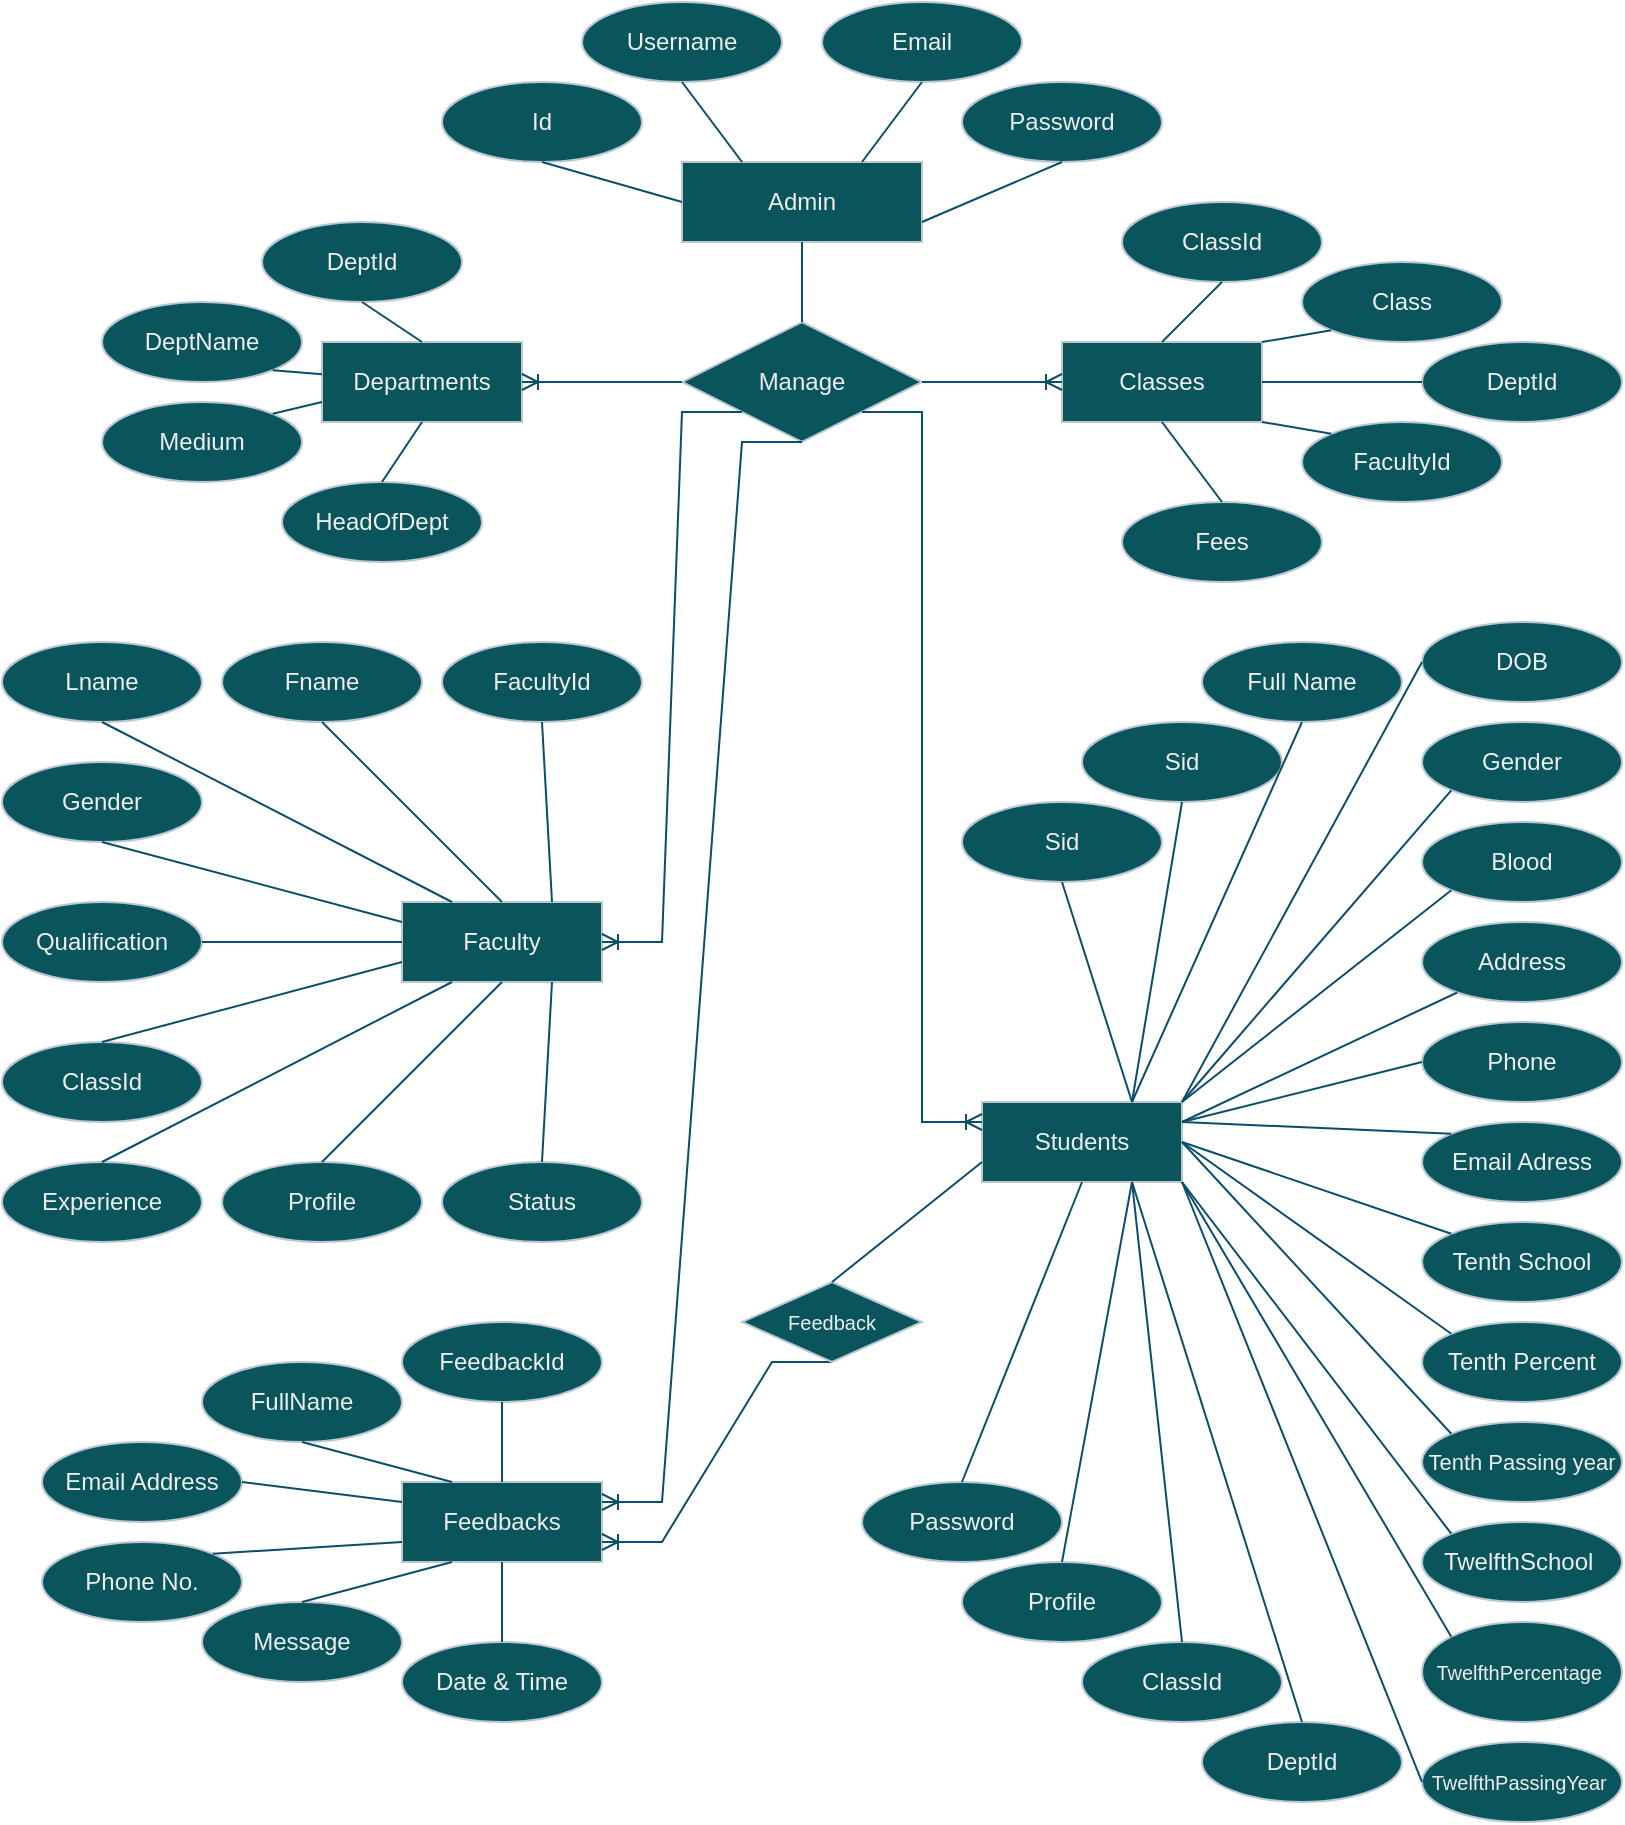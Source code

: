 <mxfile version="24.0.4" type="device" pages="2">
  <diagram id="R2lEEEUBdFMjLlhIrx00" name="Page-1">
    <mxGraphModel dx="3000" dy="1626" grid="1" gridSize="10" guides="1" tooltips="1" connect="1" arrows="1" fold="1" page="1" pageScale="1" pageWidth="850" pageHeight="1100" math="0" shadow="0" extFonts="Permanent Marker^https://fonts.googleapis.com/css?family=Permanent+Marker">
      <root>
        <mxCell id="0" />
        <mxCell id="1" parent="0" />
        <mxCell id="OpciTe9--MGoAwBzpZvH-1" value="Admin" style="whiteSpace=wrap;html=1;align=center;labelBackgroundColor=none;fillColor=#09555B;strokeColor=#BAC8D3;fontColor=#EEEEEE;" parent="1" vertex="1">
          <mxGeometry x="360" y="90" width="120" height="40" as="geometry" />
        </mxCell>
        <mxCell id="OpciTe9--MGoAwBzpZvH-2" value="Id" style="ellipse;whiteSpace=wrap;html=1;align=center;labelBackgroundColor=none;fillColor=#09555B;strokeColor=#BAC8D3;fontColor=#EEEEEE;" parent="1" vertex="1">
          <mxGeometry x="240" y="50" width="100" height="40" as="geometry" />
        </mxCell>
        <mxCell id="OpciTe9--MGoAwBzpZvH-3" value="Password" style="ellipse;whiteSpace=wrap;html=1;align=center;labelBackgroundColor=none;fillColor=#09555B;strokeColor=#BAC8D3;fontColor=#EEEEEE;" parent="1" vertex="1">
          <mxGeometry x="500" y="50" width="100" height="40" as="geometry" />
        </mxCell>
        <mxCell id="OpciTe9--MGoAwBzpZvH-4" value="Username" style="ellipse;whiteSpace=wrap;html=1;align=center;labelBackgroundColor=none;fillColor=#09555B;strokeColor=#BAC8D3;fontColor=#EEEEEE;" parent="1" vertex="1">
          <mxGeometry x="310" y="10" width="100" height="40" as="geometry" />
        </mxCell>
        <mxCell id="OpciTe9--MGoAwBzpZvH-5" value="Email" style="ellipse;whiteSpace=wrap;html=1;align=center;labelBackgroundColor=none;fillColor=#09555B;strokeColor=#BAC8D3;fontColor=#EEEEEE;" parent="1" vertex="1">
          <mxGeometry x="430" y="10" width="100" height="40" as="geometry" />
        </mxCell>
        <mxCell id="OpciTe9--MGoAwBzpZvH-6" value="" style="endArrow=none;html=1;rounded=0;exitX=0.5;exitY=1;exitDx=0;exitDy=0;entryX=0;entryY=0.5;entryDx=0;entryDy=0;labelBackgroundColor=none;strokeColor=#0B4D6A;fontColor=default;" parent="1" source="OpciTe9--MGoAwBzpZvH-2" target="OpciTe9--MGoAwBzpZvH-1" edge="1">
          <mxGeometry relative="1" as="geometry">
            <mxPoint x="460" y="200" as="sourcePoint" />
            <mxPoint x="620" y="200" as="targetPoint" />
          </mxGeometry>
        </mxCell>
        <mxCell id="OpciTe9--MGoAwBzpZvH-8" value="" style="endArrow=none;html=1;rounded=0;exitX=1;exitY=0.75;exitDx=0;exitDy=0;entryX=0.5;entryY=1;entryDx=0;entryDy=0;labelBackgroundColor=none;strokeColor=#0B4D6A;fontColor=default;" parent="1" source="OpciTe9--MGoAwBzpZvH-1" target="OpciTe9--MGoAwBzpZvH-3" edge="1">
          <mxGeometry relative="1" as="geometry">
            <mxPoint x="460" y="200" as="sourcePoint" />
            <mxPoint x="620" y="200" as="targetPoint" />
          </mxGeometry>
        </mxCell>
        <mxCell id="OpciTe9--MGoAwBzpZvH-9" value="" style="endArrow=none;html=1;rounded=0;exitX=0.5;exitY=1;exitDx=0;exitDy=0;entryX=0.25;entryY=0;entryDx=0;entryDy=0;labelBackgroundColor=none;strokeColor=#0B4D6A;fontColor=default;" parent="1" source="OpciTe9--MGoAwBzpZvH-4" target="OpciTe9--MGoAwBzpZvH-1" edge="1">
          <mxGeometry relative="1" as="geometry">
            <mxPoint x="440" y="150" as="sourcePoint" />
            <mxPoint x="600" y="150" as="targetPoint" />
          </mxGeometry>
        </mxCell>
        <mxCell id="OpciTe9--MGoAwBzpZvH-10" value="" style="endArrow=none;html=1;rounded=0;exitX=0.5;exitY=1;exitDx=0;exitDy=0;entryX=0.75;entryY=0;entryDx=0;entryDy=0;labelBackgroundColor=none;strokeColor=#0B4D6A;fontColor=default;" parent="1" source="OpciTe9--MGoAwBzpZvH-5" target="OpciTe9--MGoAwBzpZvH-1" edge="1">
          <mxGeometry relative="1" as="geometry">
            <mxPoint x="370" y="60" as="sourcePoint" />
            <mxPoint x="400" y="100" as="targetPoint" />
          </mxGeometry>
        </mxCell>
        <mxCell id="OpciTe9--MGoAwBzpZvH-12" value="Manage" style="shape=rhombus;perimeter=rhombusPerimeter;whiteSpace=wrap;html=1;align=center;labelBackgroundColor=none;fillColor=#09555B;strokeColor=#BAC8D3;fontColor=#EEEEEE;" parent="1" vertex="1">
          <mxGeometry x="360" y="170" width="120" height="60" as="geometry" />
        </mxCell>
        <mxCell id="OpciTe9--MGoAwBzpZvH-14" value="" style="endArrow=none;html=1;rounded=0;exitX=0.5;exitY=1;exitDx=0;exitDy=0;entryX=0.5;entryY=0;entryDx=0;entryDy=0;entryPerimeter=0;labelBackgroundColor=none;strokeColor=#0B4D6A;fontColor=default;" parent="1" source="OpciTe9--MGoAwBzpZvH-1" target="OpciTe9--MGoAwBzpZvH-12" edge="1">
          <mxGeometry relative="1" as="geometry">
            <mxPoint x="410" y="280" as="sourcePoint" />
            <mxPoint x="500" y="260" as="targetPoint" />
          </mxGeometry>
        </mxCell>
        <mxCell id="OpciTe9--MGoAwBzpZvH-15" value="Classes" style="whiteSpace=wrap;html=1;align=center;labelBackgroundColor=none;fillColor=#09555B;strokeColor=#BAC8D3;fontColor=#EEEEEE;" parent="1" vertex="1">
          <mxGeometry x="550" y="180" width="100" height="40" as="geometry" />
        </mxCell>
        <mxCell id="OpciTe9--MGoAwBzpZvH-16" value="ClassId" style="ellipse;whiteSpace=wrap;html=1;align=center;labelBackgroundColor=none;fillColor=#09555B;strokeColor=#BAC8D3;fontColor=#EEEEEE;" parent="1" vertex="1">
          <mxGeometry x="580" y="110" width="100" height="40" as="geometry" />
        </mxCell>
        <mxCell id="OpciTe9--MGoAwBzpZvH-17" value="Class" style="ellipse;whiteSpace=wrap;html=1;align=center;labelBackgroundColor=none;fillColor=#09555B;strokeColor=#BAC8D3;fontColor=#EEEEEE;" parent="1" vertex="1">
          <mxGeometry x="670" y="140" width="100" height="40" as="geometry" />
        </mxCell>
        <mxCell id="OpciTe9--MGoAwBzpZvH-18" value="DeptId" style="ellipse;whiteSpace=wrap;html=1;align=center;labelBackgroundColor=none;fillColor=#09555B;strokeColor=#BAC8D3;fontColor=#EEEEEE;" parent="1" vertex="1">
          <mxGeometry x="730" y="180" width="100" height="40" as="geometry" />
        </mxCell>
        <mxCell id="OpciTe9--MGoAwBzpZvH-19" value="FacultyId" style="ellipse;whiteSpace=wrap;html=1;align=center;labelBackgroundColor=none;fillColor=#09555B;strokeColor=#BAC8D3;fontColor=#EEEEEE;" parent="1" vertex="1">
          <mxGeometry x="670" y="220" width="100" height="40" as="geometry" />
        </mxCell>
        <mxCell id="OpciTe9--MGoAwBzpZvH-20" value="Fees" style="ellipse;whiteSpace=wrap;html=1;align=center;labelBackgroundColor=none;fillColor=#09555B;strokeColor=#BAC8D3;fontColor=#EEEEEE;" parent="1" vertex="1">
          <mxGeometry x="580" y="260" width="100" height="40" as="geometry" />
        </mxCell>
        <mxCell id="OpciTe9--MGoAwBzpZvH-21" value="" style="endArrow=none;html=1;rounded=0;exitX=0.5;exitY=0;exitDx=0;exitDy=0;entryX=0.5;entryY=1;entryDx=0;entryDy=0;labelBackgroundColor=none;strokeColor=#0B4D6A;fontColor=default;" parent="1" source="OpciTe9--MGoAwBzpZvH-15" target="OpciTe9--MGoAwBzpZvH-16" edge="1">
          <mxGeometry relative="1" as="geometry">
            <mxPoint x="470" y="220" as="sourcePoint" />
            <mxPoint x="630" y="220" as="targetPoint" />
          </mxGeometry>
        </mxCell>
        <mxCell id="OpciTe9--MGoAwBzpZvH-23" value="" style="endArrow=none;html=1;rounded=0;entryX=0;entryY=1;entryDx=0;entryDy=0;exitX=1;exitY=0;exitDx=0;exitDy=0;labelBackgroundColor=none;strokeColor=#0B4D6A;fontColor=default;" parent="1" source="OpciTe9--MGoAwBzpZvH-15" target="OpciTe9--MGoAwBzpZvH-17" edge="1">
          <mxGeometry relative="1" as="geometry">
            <mxPoint x="470" y="220" as="sourcePoint" />
            <mxPoint x="630" y="220" as="targetPoint" />
          </mxGeometry>
        </mxCell>
        <mxCell id="OpciTe9--MGoAwBzpZvH-25" value="" style="endArrow=none;html=1;rounded=0;entryX=0;entryY=0.5;entryDx=0;entryDy=0;exitX=1;exitY=0.5;exitDx=0;exitDy=0;labelBackgroundColor=none;strokeColor=#0B4D6A;fontColor=default;" parent="1" source="OpciTe9--MGoAwBzpZvH-15" target="OpciTe9--MGoAwBzpZvH-18" edge="1">
          <mxGeometry relative="1" as="geometry">
            <mxPoint x="470" y="220" as="sourcePoint" />
            <mxPoint x="630" y="220" as="targetPoint" />
          </mxGeometry>
        </mxCell>
        <mxCell id="OpciTe9--MGoAwBzpZvH-26" value="" style="endArrow=none;html=1;rounded=0;entryX=0;entryY=0;entryDx=0;entryDy=0;exitX=1;exitY=1;exitDx=0;exitDy=0;labelBackgroundColor=none;strokeColor=#0B4D6A;fontColor=default;" parent="1" source="OpciTe9--MGoAwBzpZvH-15" target="OpciTe9--MGoAwBzpZvH-19" edge="1">
          <mxGeometry relative="1" as="geometry">
            <mxPoint x="660" y="190" as="sourcePoint" />
            <mxPoint x="695" y="184" as="targetPoint" />
          </mxGeometry>
        </mxCell>
        <mxCell id="OpciTe9--MGoAwBzpZvH-27" value="" style="endArrow=none;html=1;rounded=0;entryX=0.5;entryY=0;entryDx=0;entryDy=0;exitX=0.5;exitY=1;exitDx=0;exitDy=0;labelBackgroundColor=none;strokeColor=#0B4D6A;fontColor=default;" parent="1" source="OpciTe9--MGoAwBzpZvH-15" target="OpciTe9--MGoAwBzpZvH-20" edge="1">
          <mxGeometry relative="1" as="geometry">
            <mxPoint x="470" y="220" as="sourcePoint" />
            <mxPoint x="630" y="220" as="targetPoint" />
          </mxGeometry>
        </mxCell>
        <mxCell id="OpciTe9--MGoAwBzpZvH-28" value="" style="edgeStyle=entityRelationEdgeStyle;fontSize=12;html=1;endArrow=ERoneToMany;rounded=0;exitX=1;exitY=0.5;exitDx=0;exitDy=0;entryX=0;entryY=0.5;entryDx=0;entryDy=0;labelBackgroundColor=none;strokeColor=#0B4D6A;fontColor=default;" parent="1" source="OpciTe9--MGoAwBzpZvH-12" target="OpciTe9--MGoAwBzpZvH-15" edge="1">
          <mxGeometry width="100" height="100" relative="1" as="geometry">
            <mxPoint x="470" y="370" as="sourcePoint" />
            <mxPoint x="570" y="270" as="targetPoint" />
            <Array as="points">
              <mxPoint x="500" y="230" />
            </Array>
          </mxGeometry>
        </mxCell>
        <mxCell id="OpciTe9--MGoAwBzpZvH-40" value="Departments" style="whiteSpace=wrap;html=1;align=center;labelBackgroundColor=none;fillColor=#09555B;strokeColor=#BAC8D3;fontColor=#EEEEEE;" parent="1" vertex="1">
          <mxGeometry x="180" y="180" width="100" height="40" as="geometry" />
        </mxCell>
        <mxCell id="OpciTe9--MGoAwBzpZvH-43" value="" style="edgeStyle=entityRelationEdgeStyle;fontSize=12;html=1;endArrow=ERoneToMany;rounded=0;exitX=0;exitY=0.5;exitDx=0;exitDy=0;labelBackgroundColor=none;strokeColor=#0B4D6A;fontColor=default;" parent="1" source="OpciTe9--MGoAwBzpZvH-12" target="OpciTe9--MGoAwBzpZvH-40" edge="1">
          <mxGeometry width="100" height="100" relative="1" as="geometry">
            <mxPoint x="410" y="350" as="sourcePoint" />
            <mxPoint x="280" y="410" as="targetPoint" />
            <Array as="points">
              <mxPoint x="280" y="390" />
              <mxPoint x="340" y="250" />
              <mxPoint x="360" y="250" />
              <mxPoint x="340" y="340" />
              <mxPoint x="280" y="390" />
              <mxPoint x="330" y="390" />
            </Array>
          </mxGeometry>
        </mxCell>
        <mxCell id="OpciTe9--MGoAwBzpZvH-44" value="DeptId" style="ellipse;whiteSpace=wrap;html=1;align=center;labelBackgroundColor=none;fillColor=#09555B;strokeColor=#BAC8D3;fontColor=#EEEEEE;" parent="1" vertex="1">
          <mxGeometry x="150" y="120" width="100" height="40" as="geometry" />
        </mxCell>
        <mxCell id="OpciTe9--MGoAwBzpZvH-45" value="DeptName" style="ellipse;whiteSpace=wrap;html=1;align=center;labelBackgroundColor=none;fillColor=#09555B;strokeColor=#BAC8D3;fontColor=#EEEEEE;" parent="1" vertex="1">
          <mxGeometry x="70" y="160" width="100" height="40" as="geometry" />
        </mxCell>
        <mxCell id="OpciTe9--MGoAwBzpZvH-46" value="Medium" style="ellipse;whiteSpace=wrap;html=1;align=center;labelBackgroundColor=none;fillColor=#09555B;strokeColor=#BAC8D3;fontColor=#EEEEEE;" parent="1" vertex="1">
          <mxGeometry x="70" y="210" width="100" height="40" as="geometry" />
        </mxCell>
        <mxCell id="OpciTe9--MGoAwBzpZvH-47" value="HeadOfDept" style="ellipse;whiteSpace=wrap;html=1;align=center;labelBackgroundColor=none;fillColor=#09555B;strokeColor=#BAC8D3;fontColor=#EEEEEE;" parent="1" vertex="1">
          <mxGeometry x="160" y="250" width="100" height="40" as="geometry" />
        </mxCell>
        <mxCell id="OpciTe9--MGoAwBzpZvH-48" value="" style="endArrow=none;html=1;rounded=0;strokeColor=#0B4D6A;exitX=0.5;exitY=1;exitDx=0;exitDy=0;entryX=0.5;entryY=0;entryDx=0;entryDy=0;labelBackgroundColor=none;fontColor=default;" parent="1" source="OpciTe9--MGoAwBzpZvH-44" target="OpciTe9--MGoAwBzpZvH-40" edge="1">
          <mxGeometry relative="1" as="geometry">
            <mxPoint x="300" y="120" as="sourcePoint" />
            <mxPoint x="460" y="120" as="targetPoint" />
          </mxGeometry>
        </mxCell>
        <mxCell id="OpciTe9--MGoAwBzpZvH-49" value="" style="endArrow=none;html=1;rounded=0;strokeColor=#0B4D6A;exitX=0.5;exitY=0;exitDx=0;exitDy=0;entryX=0.5;entryY=1;entryDx=0;entryDy=0;labelBackgroundColor=none;fontColor=default;" parent="1" source="OpciTe9--MGoAwBzpZvH-47" target="OpciTe9--MGoAwBzpZvH-40" edge="1">
          <mxGeometry relative="1" as="geometry">
            <mxPoint x="280" y="160" as="sourcePoint" />
            <mxPoint x="440" y="160" as="targetPoint" />
          </mxGeometry>
        </mxCell>
        <mxCell id="OpciTe9--MGoAwBzpZvH-50" value="" style="endArrow=none;html=1;rounded=0;strokeColor=#0B4D6A;exitX=1;exitY=1;exitDx=0;exitDy=0;labelBackgroundColor=none;fontColor=default;" parent="1" source="OpciTe9--MGoAwBzpZvH-45" target="OpciTe9--MGoAwBzpZvH-40" edge="1">
          <mxGeometry relative="1" as="geometry">
            <mxPoint x="280" y="160" as="sourcePoint" />
            <mxPoint x="440" y="160" as="targetPoint" />
          </mxGeometry>
        </mxCell>
        <mxCell id="OpciTe9--MGoAwBzpZvH-51" value="" style="endArrow=none;html=1;rounded=0;strokeColor=#0B4D6A;exitX=1;exitY=0;exitDx=0;exitDy=0;entryX=0;entryY=0.75;entryDx=0;entryDy=0;labelBackgroundColor=none;fontColor=default;" parent="1" source="OpciTe9--MGoAwBzpZvH-46" target="OpciTe9--MGoAwBzpZvH-40" edge="1">
          <mxGeometry relative="1" as="geometry">
            <mxPoint x="280" y="160" as="sourcePoint" />
            <mxPoint x="440" y="160" as="targetPoint" />
          </mxGeometry>
        </mxCell>
        <mxCell id="OpciTe9--MGoAwBzpZvH-52" value="Faculty" style="whiteSpace=wrap;html=1;align=center;labelBackgroundColor=none;fillColor=#09555B;strokeColor=#BAC8D3;fontColor=#EEEEEE;" parent="1" vertex="1">
          <mxGeometry x="220" y="460" width="100" height="40" as="geometry" />
        </mxCell>
        <mxCell id="OpciTe9--MGoAwBzpZvH-53" value="" style="edgeStyle=entityRelationEdgeStyle;fontSize=12;html=1;endArrow=ERoneToMany;rounded=0;strokeColor=#0B4D6A;entryX=1;entryY=0.5;entryDx=0;entryDy=0;exitX=0;exitY=1;exitDx=0;exitDy=0;labelBackgroundColor=none;fontColor=default;" parent="1" source="OpciTe9--MGoAwBzpZvH-12" target="OpciTe9--MGoAwBzpZvH-52" edge="1">
          <mxGeometry width="100" height="100" relative="1" as="geometry">
            <mxPoint x="210" y="350" as="sourcePoint" />
            <mxPoint x="460" y="400" as="targetPoint" />
            <Array as="points">
              <mxPoint x="380" y="370" />
              <mxPoint x="390" y="380" />
            </Array>
          </mxGeometry>
        </mxCell>
        <mxCell id="OpciTe9--MGoAwBzpZvH-54" value="Fname" style="ellipse;whiteSpace=wrap;html=1;align=center;labelBackgroundColor=none;fillColor=#09555B;strokeColor=#BAC8D3;fontColor=#EEEEEE;" parent="1" vertex="1">
          <mxGeometry x="130" y="330" width="100" height="40" as="geometry" />
        </mxCell>
        <mxCell id="OpciTe9--MGoAwBzpZvH-55" value="Lname" style="ellipse;whiteSpace=wrap;html=1;align=center;labelBackgroundColor=none;fillColor=#09555B;strokeColor=#BAC8D3;fontColor=#EEEEEE;" parent="1" vertex="1">
          <mxGeometry x="20" y="330" width="100" height="40" as="geometry" />
        </mxCell>
        <mxCell id="OpciTe9--MGoAwBzpZvH-56" value="Gender" style="ellipse;whiteSpace=wrap;html=1;align=center;labelBackgroundColor=none;fillColor=#09555B;strokeColor=#BAC8D3;fontColor=#EEEEEE;" parent="1" vertex="1">
          <mxGeometry x="20" y="390" width="100" height="40" as="geometry" />
        </mxCell>
        <mxCell id="OpciTe9--MGoAwBzpZvH-57" value="Qualification" style="ellipse;whiteSpace=wrap;html=1;align=center;labelBackgroundColor=none;fillColor=#09555B;strokeColor=#BAC8D3;fontColor=#EEEEEE;" parent="1" vertex="1">
          <mxGeometry x="20" y="460" width="100" height="40" as="geometry" />
        </mxCell>
        <mxCell id="OpciTe9--MGoAwBzpZvH-58" value="FacultyId" style="ellipse;whiteSpace=wrap;html=1;align=center;labelBackgroundColor=none;fillColor=#09555B;strokeColor=#BAC8D3;fontColor=#EEEEEE;" parent="1" vertex="1">
          <mxGeometry x="240" y="330" width="100" height="40" as="geometry" />
        </mxCell>
        <mxCell id="OpciTe9--MGoAwBzpZvH-59" value="ClassId" style="ellipse;whiteSpace=wrap;html=1;align=center;labelBackgroundColor=none;fillColor=#09555B;strokeColor=#BAC8D3;fontColor=#EEEEEE;" parent="1" vertex="1">
          <mxGeometry x="20" y="530" width="100" height="40" as="geometry" />
        </mxCell>
        <mxCell id="OpciTe9--MGoAwBzpZvH-61" value="" style="endArrow=none;html=1;rounded=0;strokeColor=#0B4D6A;exitX=0.5;exitY=0;exitDx=0;exitDy=0;entryX=0;entryY=0.75;entryDx=0;entryDy=0;labelBackgroundColor=none;fontColor=default;" parent="1" source="OpciTe9--MGoAwBzpZvH-59" target="OpciTe9--MGoAwBzpZvH-52" edge="1">
          <mxGeometry relative="1" as="geometry">
            <mxPoint x="430" y="550" as="sourcePoint" />
            <mxPoint x="590" y="550" as="targetPoint" />
          </mxGeometry>
        </mxCell>
        <mxCell id="OpciTe9--MGoAwBzpZvH-62" value="" style="endArrow=none;html=1;rounded=0;strokeColor=#0B4D6A;exitX=1;exitY=0.5;exitDx=0;exitDy=0;labelBackgroundColor=none;fontColor=default;" parent="1" source="OpciTe9--MGoAwBzpZvH-57" target="OpciTe9--MGoAwBzpZvH-52" edge="1">
          <mxGeometry relative="1" as="geometry">
            <mxPoint x="280" y="520" as="sourcePoint" />
            <mxPoint x="440" y="520" as="targetPoint" />
          </mxGeometry>
        </mxCell>
        <mxCell id="OpciTe9--MGoAwBzpZvH-63" value="" style="endArrow=none;html=1;rounded=0;strokeColor=#0B4D6A;exitX=0.5;exitY=1;exitDx=0;exitDy=0;entryX=0;entryY=0.25;entryDx=0;entryDy=0;labelBackgroundColor=none;fontColor=default;" parent="1" source="OpciTe9--MGoAwBzpZvH-56" target="OpciTe9--MGoAwBzpZvH-52" edge="1">
          <mxGeometry relative="1" as="geometry">
            <mxPoint x="130" y="540" as="sourcePoint" />
            <mxPoint x="230" y="500" as="targetPoint" />
          </mxGeometry>
        </mxCell>
        <mxCell id="OpciTe9--MGoAwBzpZvH-64" value="" style="endArrow=none;html=1;rounded=0;strokeColor=#0B4D6A;exitX=0.5;exitY=1;exitDx=0;exitDy=0;entryX=0.25;entryY=0;entryDx=0;entryDy=0;labelBackgroundColor=none;fontColor=default;" parent="1" source="OpciTe9--MGoAwBzpZvH-55" target="OpciTe9--MGoAwBzpZvH-52" edge="1">
          <mxGeometry relative="1" as="geometry">
            <mxPoint x="130" y="450" as="sourcePoint" />
            <mxPoint x="230" y="480" as="targetPoint" />
          </mxGeometry>
        </mxCell>
        <mxCell id="OpciTe9--MGoAwBzpZvH-65" value="Experience" style="ellipse;whiteSpace=wrap;html=1;align=center;labelBackgroundColor=none;fillColor=#09555B;strokeColor=#BAC8D3;fontColor=#EEEEEE;" parent="1" vertex="1">
          <mxGeometry x="20" y="590" width="100" height="40" as="geometry" />
        </mxCell>
        <mxCell id="OpciTe9--MGoAwBzpZvH-66" value="" style="endArrow=none;html=1;rounded=0;strokeColor=#0B4D6A;exitX=0.5;exitY=0;exitDx=0;exitDy=0;entryX=0.25;entryY=1;entryDx=0;entryDy=0;labelBackgroundColor=none;fontColor=default;" parent="1" source="OpciTe9--MGoAwBzpZvH-65" target="OpciTe9--MGoAwBzpZvH-52" edge="1">
          <mxGeometry relative="1" as="geometry">
            <mxPoint x="130" y="640" as="sourcePoint" />
            <mxPoint x="220" y="650" as="targetPoint" />
          </mxGeometry>
        </mxCell>
        <mxCell id="OpciTe9--MGoAwBzpZvH-67" value="Profile" style="ellipse;whiteSpace=wrap;html=1;align=center;labelBackgroundColor=none;fillColor=#09555B;strokeColor=#BAC8D3;fontColor=#EEEEEE;" parent="1" vertex="1">
          <mxGeometry x="130" y="590" width="100" height="40" as="geometry" />
        </mxCell>
        <mxCell id="OpciTe9--MGoAwBzpZvH-68" value="Status" style="ellipse;whiteSpace=wrap;html=1;align=center;labelBackgroundColor=none;fillColor=#09555B;strokeColor=#BAC8D3;fontColor=#EEEEEE;" parent="1" vertex="1">
          <mxGeometry x="240" y="590" width="100" height="40" as="geometry" />
        </mxCell>
        <mxCell id="OpciTe9--MGoAwBzpZvH-69" value="" style="endArrow=none;html=1;rounded=0;strokeColor=#0B4D6A;exitX=0.5;exitY=1;exitDx=0;exitDy=0;entryX=0.5;entryY=0;entryDx=0;entryDy=0;labelBackgroundColor=none;fontColor=default;" parent="1" source="OpciTe9--MGoAwBzpZvH-54" target="OpciTe9--MGoAwBzpZvH-52" edge="1">
          <mxGeometry relative="1" as="geometry">
            <mxPoint x="130" y="420" as="sourcePoint" />
            <mxPoint x="230" y="470" as="targetPoint" />
          </mxGeometry>
        </mxCell>
        <mxCell id="OpciTe9--MGoAwBzpZvH-70" value="" style="endArrow=none;html=1;rounded=0;strokeColor=#0B4D6A;exitX=0.5;exitY=0;exitDx=0;exitDy=0;entryX=0.5;entryY=1;entryDx=0;entryDy=0;labelBackgroundColor=none;fontColor=default;" parent="1" source="OpciTe9--MGoAwBzpZvH-67" target="OpciTe9--MGoAwBzpZvH-52" edge="1">
          <mxGeometry relative="1" as="geometry">
            <mxPoint x="220" y="390" as="sourcePoint" />
            <mxPoint x="240" y="500" as="targetPoint" />
          </mxGeometry>
        </mxCell>
        <mxCell id="OpciTe9--MGoAwBzpZvH-71" value="" style="endArrow=none;html=1;rounded=0;strokeColor=#0B4D6A;exitX=0.5;exitY=1;exitDx=0;exitDy=0;entryX=0.75;entryY=0;entryDx=0;entryDy=0;labelBackgroundColor=none;fontColor=default;" parent="1" source="OpciTe9--MGoAwBzpZvH-58" target="OpciTe9--MGoAwBzpZvH-52" edge="1">
          <mxGeometry relative="1" as="geometry">
            <mxPoint x="270" y="520" as="sourcePoint" />
            <mxPoint x="430" y="520" as="targetPoint" />
          </mxGeometry>
        </mxCell>
        <mxCell id="OpciTe9--MGoAwBzpZvH-72" value="" style="endArrow=none;html=1;rounded=0;strokeColor=#0B4D6A;exitX=0.5;exitY=0;exitDx=0;exitDy=0;entryX=0.75;entryY=1;entryDx=0;entryDy=0;labelBackgroundColor=none;fontColor=default;" parent="1" source="OpciTe9--MGoAwBzpZvH-68" target="OpciTe9--MGoAwBzpZvH-52" edge="1">
          <mxGeometry relative="1" as="geometry">
            <mxPoint x="300" y="430" as="sourcePoint" />
            <mxPoint x="287" y="470" as="targetPoint" />
          </mxGeometry>
        </mxCell>
        <mxCell id="OpciTe9--MGoAwBzpZvH-73" value="Students" style="whiteSpace=wrap;html=1;align=center;strokeColor=#BAC8D3;fontColor=#EEEEEE;fillColor=#09555B;labelBackgroundColor=none;" parent="1" vertex="1">
          <mxGeometry x="510" y="560" width="100" height="40" as="geometry" />
        </mxCell>
        <mxCell id="OpciTe9--MGoAwBzpZvH-74" value="" style="edgeStyle=entityRelationEdgeStyle;fontSize=12;html=1;endArrow=ERoneToMany;rounded=0;strokeColor=#0B4D6A;exitX=1;exitY=1;exitDx=0;exitDy=0;entryX=0;entryY=0.25;entryDx=0;entryDy=0;labelBackgroundColor=none;fontColor=default;" parent="1" source="OpciTe9--MGoAwBzpZvH-12" target="OpciTe9--MGoAwBzpZvH-73" edge="1">
          <mxGeometry width="100" height="100" relative="1" as="geometry">
            <mxPoint x="390" y="450" as="sourcePoint" />
            <mxPoint x="490" y="350" as="targetPoint" />
          </mxGeometry>
        </mxCell>
        <mxCell id="OpciTe9--MGoAwBzpZvH-75" value="Sid" style="ellipse;whiteSpace=wrap;html=1;align=center;labelBackgroundColor=none;fillColor=#09555B;strokeColor=#BAC8D3;fontColor=#EEEEEE;" parent="1" vertex="1">
          <mxGeometry x="560" y="370" width="100" height="40" as="geometry" />
        </mxCell>
        <mxCell id="OpciTe9--MGoAwBzpZvH-76" value="Full Name" style="ellipse;whiteSpace=wrap;html=1;align=center;labelBackgroundColor=none;fillColor=#09555B;strokeColor=#BAC8D3;fontColor=#EEEEEE;" parent="1" vertex="1">
          <mxGeometry x="620" y="330" width="100" height="40" as="geometry" />
        </mxCell>
        <mxCell id="OpciTe9--MGoAwBzpZvH-77" value="Gender" style="ellipse;whiteSpace=wrap;html=1;align=center;labelBackgroundColor=none;fillColor=#09555B;strokeColor=#BAC8D3;fontColor=#EEEEEE;" parent="1" vertex="1">
          <mxGeometry x="730" y="370" width="100" height="40" as="geometry" />
        </mxCell>
        <mxCell id="OpciTe9--MGoAwBzpZvH-78" value="Blood" style="ellipse;whiteSpace=wrap;html=1;align=center;labelBackgroundColor=none;fillColor=#09555B;strokeColor=#BAC8D3;fontColor=#EEEEEE;" parent="1" vertex="1">
          <mxGeometry x="730" y="420" width="100" height="40" as="geometry" />
        </mxCell>
        <mxCell id="OpciTe9--MGoAwBzpZvH-79" value="Address" style="ellipse;whiteSpace=wrap;html=1;align=center;labelBackgroundColor=none;fillColor=#09555B;strokeColor=#BAC8D3;fontColor=#EEEEEE;" parent="1" vertex="1">
          <mxGeometry x="730" y="470" width="100" height="40" as="geometry" />
        </mxCell>
        <mxCell id="OpciTe9--MGoAwBzpZvH-80" value="Phone" style="ellipse;whiteSpace=wrap;html=1;align=center;labelBackgroundColor=none;fillColor=#09555B;strokeColor=#BAC8D3;fontColor=#EEEEEE;" parent="1" vertex="1">
          <mxGeometry x="730" y="520" width="100" height="40" as="geometry" />
        </mxCell>
        <mxCell id="OpciTe9--MGoAwBzpZvH-81" value="Email Adress" style="ellipse;whiteSpace=wrap;html=1;align=center;labelBackgroundColor=none;fillColor=#09555B;strokeColor=#BAC8D3;fontColor=#EEEEEE;" parent="1" vertex="1">
          <mxGeometry x="730" y="570" width="100" height="40" as="geometry" />
        </mxCell>
        <mxCell id="OpciTe9--MGoAwBzpZvH-82" value="Tenth School" style="ellipse;whiteSpace=wrap;html=1;align=center;labelBackgroundColor=none;fillColor=#09555B;strokeColor=#BAC8D3;fontColor=#EEEEEE;" parent="1" vertex="1">
          <mxGeometry x="730" y="620" width="100" height="40" as="geometry" />
        </mxCell>
        <mxCell id="OpciTe9--MGoAwBzpZvH-83" value="Tenth Percent" style="ellipse;whiteSpace=wrap;html=1;align=center;labelBackgroundColor=none;fillColor=#09555B;strokeColor=#BAC8D3;fontColor=#EEEEEE;" parent="1" vertex="1">
          <mxGeometry x="730" y="670" width="100" height="40" as="geometry" />
        </mxCell>
        <mxCell id="OpciTe9--MGoAwBzpZvH-84" value="&lt;font style=&quot;font-size: 11px;&quot;&gt;Tenth Passing year&lt;/font&gt;" style="ellipse;whiteSpace=wrap;html=1;align=center;labelBackgroundColor=none;fillColor=#09555B;strokeColor=#BAC8D3;fontColor=#EEEEEE;" parent="1" vertex="1">
          <mxGeometry x="730" y="720" width="100" height="40" as="geometry" />
        </mxCell>
        <mxCell id="OpciTe9--MGoAwBzpZvH-85" value="TwelfthSchool&amp;nbsp;" style="ellipse;whiteSpace=wrap;html=1;align=center;labelBackgroundColor=none;fillColor=#09555B;strokeColor=#BAC8D3;fontColor=#EEEEEE;" parent="1" vertex="1">
          <mxGeometry x="730" y="770" width="100" height="40" as="geometry" />
        </mxCell>
        <mxCell id="OpciTe9--MGoAwBzpZvH-86" value="&lt;font style=&quot;font-size: 10px;&quot;&gt;TwelfthPercentage&amp;nbsp;&lt;/font&gt;" style="ellipse;whiteSpace=wrap;html=1;align=center;labelBackgroundColor=none;fillColor=#09555B;strokeColor=#BAC8D3;fontColor=#EEEEEE;" parent="1" vertex="1">
          <mxGeometry x="730" y="820" width="100" height="50" as="geometry" />
        </mxCell>
        <mxCell id="OpciTe9--MGoAwBzpZvH-87" value="DOB" style="ellipse;whiteSpace=wrap;html=1;align=center;labelBackgroundColor=none;fillColor=#09555B;strokeColor=#BAC8D3;fontColor=#EEEEEE;" parent="1" vertex="1">
          <mxGeometry x="730" y="320" width="100" height="40" as="geometry" />
        </mxCell>
        <mxCell id="OpciTe9--MGoAwBzpZvH-88" value="Password" style="ellipse;whiteSpace=wrap;html=1;align=center;labelBackgroundColor=none;fillColor=#09555B;strokeColor=#BAC8D3;fontColor=#EEEEEE;" parent="1" vertex="1">
          <mxGeometry x="450" y="750" width="100" height="40" as="geometry" />
        </mxCell>
        <mxCell id="OpciTe9--MGoAwBzpZvH-89" value="Profile" style="ellipse;whiteSpace=wrap;html=1;align=center;labelBackgroundColor=none;fillColor=#09555B;strokeColor=#BAC8D3;fontColor=#EEEEEE;" parent="1" vertex="1">
          <mxGeometry x="500" y="790" width="100" height="40" as="geometry" />
        </mxCell>
        <mxCell id="OpciTe9--MGoAwBzpZvH-90" value="ClassId" style="ellipse;whiteSpace=wrap;html=1;align=center;labelBackgroundColor=none;fillColor=#09555B;strokeColor=#BAC8D3;fontColor=#EEEEEE;" parent="1" vertex="1">
          <mxGeometry x="560" y="830" width="100" height="40" as="geometry" />
        </mxCell>
        <mxCell id="OpciTe9--MGoAwBzpZvH-91" value="DeptId" style="ellipse;whiteSpace=wrap;html=1;align=center;labelBackgroundColor=none;fillColor=#09555B;strokeColor=#BAC8D3;fontColor=#EEEEEE;" parent="1" vertex="1">
          <mxGeometry x="620" y="870" width="100" height="40" as="geometry" />
        </mxCell>
        <mxCell id="OpciTe9--MGoAwBzpZvH-92" value="&lt;font style=&quot;font-size: 10px;&quot;&gt;TwelfthPassingYear&amp;nbsp;&lt;/font&gt;" style="ellipse;whiteSpace=wrap;html=1;align=center;labelBackgroundColor=none;fillColor=#09555B;strokeColor=#BAC8D3;fontColor=#EEEEEE;" parent="1" vertex="1">
          <mxGeometry x="730" y="880" width="100" height="40" as="geometry" />
        </mxCell>
        <mxCell id="OpciTe9--MGoAwBzpZvH-94" value="" style="endArrow=none;html=1;rounded=0;strokeColor=#0B4D6A;exitX=0.5;exitY=0;exitDx=0;exitDy=0;entryX=0.5;entryY=1;entryDx=0;entryDy=0;labelBackgroundColor=none;fontColor=default;" parent="1" source="OpciTe9--MGoAwBzpZvH-88" target="OpciTe9--MGoAwBzpZvH-73" edge="1">
          <mxGeometry relative="1" as="geometry">
            <mxPoint x="450" y="620" as="sourcePoint" />
            <mxPoint x="620" y="600" as="targetPoint" />
          </mxGeometry>
        </mxCell>
        <mxCell id="OpciTe9--MGoAwBzpZvH-95" value="" style="endArrow=none;html=1;rounded=0;strokeColor=#0B4D6A;exitX=0.5;exitY=0;exitDx=0;exitDy=0;entryX=0.75;entryY=1;entryDx=0;entryDy=0;labelBackgroundColor=none;fontColor=default;" parent="1" source="OpciTe9--MGoAwBzpZvH-89" target="OpciTe9--MGoAwBzpZvH-73" edge="1">
          <mxGeometry relative="1" as="geometry">
            <mxPoint x="440" y="640" as="sourcePoint" />
            <mxPoint x="520" y="610" as="targetPoint" />
          </mxGeometry>
        </mxCell>
        <mxCell id="OpciTe9--MGoAwBzpZvH-96" value="" style="endArrow=none;html=1;rounded=0;strokeColor=#0B4D6A;exitX=0.5;exitY=0;exitDx=0;exitDy=0;entryX=0.75;entryY=1;entryDx=0;entryDy=0;labelBackgroundColor=none;fontColor=default;" parent="1" source="OpciTe9--MGoAwBzpZvH-90" target="OpciTe9--MGoAwBzpZvH-73" edge="1">
          <mxGeometry relative="1" as="geometry">
            <mxPoint x="480" y="690" as="sourcePoint" />
            <mxPoint x="545" y="610" as="targetPoint" />
          </mxGeometry>
        </mxCell>
        <mxCell id="OpciTe9--MGoAwBzpZvH-97" value="" style="endArrow=none;html=1;rounded=0;strokeColor=#0B4D6A;exitX=0.5;exitY=0;exitDx=0;exitDy=0;entryX=0.75;entryY=1;entryDx=0;entryDy=0;labelBackgroundColor=none;fontColor=default;" parent="1" source="OpciTe9--MGoAwBzpZvH-91" target="OpciTe9--MGoAwBzpZvH-73" edge="1">
          <mxGeometry relative="1" as="geometry">
            <mxPoint x="550" y="730" as="sourcePoint" />
            <mxPoint x="545" y="610" as="targetPoint" />
          </mxGeometry>
        </mxCell>
        <mxCell id="OpciTe9--MGoAwBzpZvH-98" value="" style="endArrow=none;html=1;rounded=0;strokeColor=#0B4D6A;exitX=0;exitY=0.5;exitDx=0;exitDy=0;entryX=1;entryY=1;entryDx=0;entryDy=0;labelBackgroundColor=none;fontColor=default;" parent="1" source="OpciTe9--MGoAwBzpZvH-92" target="OpciTe9--MGoAwBzpZvH-73" edge="1">
          <mxGeometry relative="1" as="geometry">
            <mxPoint x="620" y="770" as="sourcePoint" />
            <mxPoint x="570" y="610" as="targetPoint" />
          </mxGeometry>
        </mxCell>
        <mxCell id="OpciTe9--MGoAwBzpZvH-99" value="" style="endArrow=none;html=1;rounded=0;strokeColor=#0B4D6A;exitX=0;exitY=0;exitDx=0;exitDy=0;entryX=1;entryY=1;entryDx=0;entryDy=0;labelBackgroundColor=none;fontColor=default;" parent="1" source="OpciTe9--MGoAwBzpZvH-86" target="OpciTe9--MGoAwBzpZvH-73" edge="1">
          <mxGeometry relative="1" as="geometry">
            <mxPoint x="690" y="810" as="sourcePoint" />
            <mxPoint x="595" y="610" as="targetPoint" />
          </mxGeometry>
        </mxCell>
        <mxCell id="OpciTe9--MGoAwBzpZvH-100" value="" style="endArrow=none;html=1;rounded=0;strokeColor=#0B4D6A;exitX=0.5;exitY=1;exitDx=0;exitDy=0;entryX=0.75;entryY=0;entryDx=0;entryDy=0;labelBackgroundColor=none;fontColor=default;" parent="1" source="OpciTe9--MGoAwBzpZvH-75" target="OpciTe9--MGoAwBzpZvH-73" edge="1">
          <mxGeometry relative="1" as="geometry">
            <mxPoint x="440" y="640" as="sourcePoint" />
            <mxPoint x="520" y="600" as="targetPoint" />
          </mxGeometry>
        </mxCell>
        <mxCell id="OpciTe9--MGoAwBzpZvH-101" value="" style="endArrow=none;html=1;rounded=0;strokeColor=#0B4D6A;exitX=0.5;exitY=1;exitDx=0;exitDy=0;entryX=0.75;entryY=0;entryDx=0;entryDy=0;labelBackgroundColor=none;fontColor=default;" parent="1" source="OpciTe9--MGoAwBzpZvH-76" target="OpciTe9--MGoAwBzpZvH-73" edge="1">
          <mxGeometry relative="1" as="geometry">
            <mxPoint x="550" y="540" as="sourcePoint" />
            <mxPoint x="520" y="570" as="targetPoint" />
          </mxGeometry>
        </mxCell>
        <mxCell id="OpciTe9--MGoAwBzpZvH-103" value="" style="endArrow=none;html=1;rounded=0;strokeColor=#0B4D6A;exitX=1;exitY=0;exitDx=0;exitDy=0;entryX=0;entryY=0.5;entryDx=0;entryDy=0;labelBackgroundColor=none;fontColor=default;" parent="1" source="OpciTe9--MGoAwBzpZvH-73" target="OpciTe9--MGoAwBzpZvH-87" edge="1">
          <mxGeometry relative="1" as="geometry">
            <mxPoint x="500" y="490" as="sourcePoint" />
            <mxPoint x="680" y="410" as="targetPoint" />
          </mxGeometry>
        </mxCell>
        <mxCell id="OpciTe9--MGoAwBzpZvH-104" value="" style="endArrow=none;html=1;rounded=0;strokeColor=#0B4D6A;entryX=0;entryY=1;entryDx=0;entryDy=0;labelBackgroundColor=none;fontColor=default;" parent="1" target="OpciTe9--MGoAwBzpZvH-77" edge="1">
          <mxGeometry relative="1" as="geometry">
            <mxPoint x="610" y="560" as="sourcePoint" />
            <mxPoint x="660" y="610" as="targetPoint" />
          </mxGeometry>
        </mxCell>
        <mxCell id="OpciTe9--MGoAwBzpZvH-105" value="" style="endArrow=none;html=1;rounded=0;strokeColor=#0B4D6A;entryX=0;entryY=1;entryDx=0;entryDy=0;exitX=1;exitY=0;exitDx=0;exitDy=0;labelBackgroundColor=none;fontColor=default;" parent="1" source="OpciTe9--MGoAwBzpZvH-73" target="OpciTe9--MGoAwBzpZvH-78" edge="1">
          <mxGeometry relative="1" as="geometry">
            <mxPoint x="500" y="540" as="sourcePoint" />
            <mxPoint x="660" y="540" as="targetPoint" />
          </mxGeometry>
        </mxCell>
        <mxCell id="OpciTe9--MGoAwBzpZvH-106" value="" style="endArrow=none;html=1;rounded=0;strokeColor=#0B4D6A;exitX=1;exitY=0.25;exitDx=0;exitDy=0;labelBackgroundColor=none;fontColor=default;" parent="1" source="OpciTe9--MGoAwBzpZvH-73" target="OpciTe9--MGoAwBzpZvH-79" edge="1">
          <mxGeometry relative="1" as="geometry">
            <mxPoint x="500" y="540" as="sourcePoint" />
            <mxPoint x="660" y="540" as="targetPoint" />
          </mxGeometry>
        </mxCell>
        <mxCell id="OpciTe9--MGoAwBzpZvH-107" value="" style="endArrow=none;html=1;rounded=0;strokeColor=#0B4D6A;exitX=1;exitY=0.25;exitDx=0;exitDy=0;entryX=0;entryY=0.5;entryDx=0;entryDy=0;labelBackgroundColor=none;fontColor=default;" parent="1" source="OpciTe9--MGoAwBzpZvH-73" target="OpciTe9--MGoAwBzpZvH-80" edge="1">
          <mxGeometry relative="1" as="geometry">
            <mxPoint x="500" y="540" as="sourcePoint" />
            <mxPoint x="660" y="540" as="targetPoint" />
          </mxGeometry>
        </mxCell>
        <mxCell id="OpciTe9--MGoAwBzpZvH-109" value="" style="endArrow=none;html=1;rounded=0;strokeColor=#0B4D6A;exitX=1;exitY=0.25;exitDx=0;exitDy=0;entryX=0;entryY=0;entryDx=0;entryDy=0;labelBackgroundColor=none;fontColor=default;" parent="1" source="OpciTe9--MGoAwBzpZvH-73" target="OpciTe9--MGoAwBzpZvH-81" edge="1">
          <mxGeometry relative="1" as="geometry">
            <mxPoint x="614" y="576" as="sourcePoint" />
            <mxPoint x="660" y="610" as="targetPoint" />
          </mxGeometry>
        </mxCell>
        <mxCell id="OpciTe9--MGoAwBzpZvH-110" value="" style="endArrow=none;html=1;rounded=0;strokeColor=#0B4D6A;entryX=0;entryY=0;entryDx=0;entryDy=0;exitX=1;exitY=0.5;exitDx=0;exitDy=0;labelBackgroundColor=none;fontColor=default;" parent="1" source="OpciTe9--MGoAwBzpZvH-73" target="OpciTe9--MGoAwBzpZvH-82" edge="1">
          <mxGeometry relative="1" as="geometry">
            <mxPoint x="470" y="520" as="sourcePoint" />
            <mxPoint x="630" y="520" as="targetPoint" />
          </mxGeometry>
        </mxCell>
        <mxCell id="OpciTe9--MGoAwBzpZvH-111" value="" style="endArrow=none;html=1;rounded=0;strokeColor=#0B4D6A;exitX=1;exitY=0.5;exitDx=0;exitDy=0;entryX=0;entryY=0;entryDx=0;entryDy=0;labelBackgroundColor=none;fontColor=default;" parent="1" source="OpciTe9--MGoAwBzpZvH-73" target="OpciTe9--MGoAwBzpZvH-83" edge="1">
          <mxGeometry relative="1" as="geometry">
            <mxPoint x="500" y="540" as="sourcePoint" />
            <mxPoint x="660" y="540" as="targetPoint" />
          </mxGeometry>
        </mxCell>
        <mxCell id="OpciTe9--MGoAwBzpZvH-112" value="" style="endArrow=none;html=1;rounded=0;strokeColor=#0B4D6A;entryX=0;entryY=0;entryDx=0;entryDy=0;labelBackgroundColor=none;fontColor=default;" parent="1" target="OpciTe9--MGoAwBzpZvH-84" edge="1">
          <mxGeometry relative="1" as="geometry">
            <mxPoint x="610" y="580" as="sourcePoint" />
            <mxPoint x="660" y="660" as="targetPoint" />
          </mxGeometry>
        </mxCell>
        <mxCell id="OpciTe9--MGoAwBzpZvH-113" value="" style="endArrow=none;html=1;rounded=0;strokeColor=#0B4D6A;exitX=1;exitY=1;exitDx=0;exitDy=0;entryX=0;entryY=0;entryDx=0;entryDy=0;labelBackgroundColor=none;fontColor=default;" parent="1" source="OpciTe9--MGoAwBzpZvH-73" target="OpciTe9--MGoAwBzpZvH-85" edge="1">
          <mxGeometry relative="1" as="geometry">
            <mxPoint x="500" y="710" as="sourcePoint" />
            <mxPoint x="660" y="710" as="targetPoint" />
          </mxGeometry>
        </mxCell>
        <mxCell id="OpciTe9--MGoAwBzpZvH-115" value="Sid" style="ellipse;whiteSpace=wrap;html=1;align=center;labelBackgroundColor=none;fillColor=#09555B;strokeColor=#BAC8D3;fontColor=#EEEEEE;" parent="1" vertex="1">
          <mxGeometry x="500" y="410" width="100" height="40" as="geometry" />
        </mxCell>
        <mxCell id="OpciTe9--MGoAwBzpZvH-117" value="" style="endArrow=none;html=1;rounded=0;strokeColor=#0B4D6A;exitX=0.5;exitY=1;exitDx=0;exitDy=0;entryX=0.75;entryY=0;entryDx=0;entryDy=0;labelBackgroundColor=none;fontColor=default;" parent="1" source="OpciTe9--MGoAwBzpZvH-115" target="OpciTe9--MGoAwBzpZvH-73" edge="1">
          <mxGeometry relative="1" as="geometry">
            <mxPoint x="320" y="490" as="sourcePoint" />
            <mxPoint x="480" y="490" as="targetPoint" />
          </mxGeometry>
        </mxCell>
        <mxCell id="pcwXVXFbTbc38ed32GqV-1" value="Feedbacks" style="whiteSpace=wrap;html=1;align=center;labelBackgroundColor=none;fillColor=#09555B;strokeColor=#BAC8D3;fontColor=#EEEEEE;" vertex="1" parent="1">
          <mxGeometry x="220" y="750" width="100" height="40" as="geometry" />
        </mxCell>
        <mxCell id="pcwXVXFbTbc38ed32GqV-3" value="FeedbackId" style="ellipse;whiteSpace=wrap;html=1;align=center;labelBackgroundColor=none;fillColor=#09555B;strokeColor=#BAC8D3;fontColor=#EEEEEE;" vertex="1" parent="1">
          <mxGeometry x="220" y="670" width="100" height="40" as="geometry" />
        </mxCell>
        <mxCell id="pcwXVXFbTbc38ed32GqV-4" value="FullName" style="ellipse;whiteSpace=wrap;html=1;align=center;labelBackgroundColor=none;fillColor=#09555B;strokeColor=#BAC8D3;fontColor=#EEEEEE;" vertex="1" parent="1">
          <mxGeometry x="120" y="690" width="100" height="40" as="geometry" />
        </mxCell>
        <mxCell id="pcwXVXFbTbc38ed32GqV-5" value="Email Address" style="ellipse;whiteSpace=wrap;html=1;align=center;labelBackgroundColor=none;fillColor=#09555B;strokeColor=#BAC8D3;fontColor=#EEEEEE;" vertex="1" parent="1">
          <mxGeometry x="40" y="730" width="100" height="40" as="geometry" />
        </mxCell>
        <mxCell id="pcwXVXFbTbc38ed32GqV-6" value="Phone No." style="ellipse;whiteSpace=wrap;html=1;align=center;labelBackgroundColor=none;fillColor=#09555B;strokeColor=#BAC8D3;fontColor=#EEEEEE;" vertex="1" parent="1">
          <mxGeometry x="40" y="780" width="100" height="40" as="geometry" />
        </mxCell>
        <mxCell id="pcwXVXFbTbc38ed32GqV-7" value="Message" style="ellipse;whiteSpace=wrap;html=1;align=center;labelBackgroundColor=none;fillColor=#09555B;strokeColor=#BAC8D3;fontColor=#EEEEEE;" vertex="1" parent="1">
          <mxGeometry x="120" y="810" width="100" height="40" as="geometry" />
        </mxCell>
        <mxCell id="pcwXVXFbTbc38ed32GqV-8" value="Date &amp;amp; Time" style="ellipse;whiteSpace=wrap;html=1;align=center;labelBackgroundColor=none;fillColor=#09555B;strokeColor=#BAC8D3;fontColor=#EEEEEE;" vertex="1" parent="1">
          <mxGeometry x="220" y="830" width="100" height="40" as="geometry" />
        </mxCell>
        <mxCell id="pcwXVXFbTbc38ed32GqV-9" value="" style="endArrow=none;html=1;rounded=0;strokeColor=#0B4D6A;exitX=0.5;exitY=1;exitDx=0;exitDy=0;" edge="1" parent="1" source="pcwXVXFbTbc38ed32GqV-3" target="pcwXVXFbTbc38ed32GqV-1">
          <mxGeometry relative="1" as="geometry">
            <mxPoint x="390" y="750" as="sourcePoint" />
            <mxPoint x="550" y="750" as="targetPoint" />
          </mxGeometry>
        </mxCell>
        <mxCell id="pcwXVXFbTbc38ed32GqV-10" value="" style="endArrow=none;html=1;rounded=0;strokeColor=#0B4D6A;exitX=0.5;exitY=1;exitDx=0;exitDy=0;entryX=0.5;entryY=0;entryDx=0;entryDy=0;" edge="1" parent="1" source="pcwXVXFbTbc38ed32GqV-1" target="pcwXVXFbTbc38ed32GqV-8">
          <mxGeometry relative="1" as="geometry">
            <mxPoint x="266" y="796" as="sourcePoint" />
            <mxPoint x="266" y="836" as="targetPoint" />
          </mxGeometry>
        </mxCell>
        <mxCell id="pcwXVXFbTbc38ed32GqV-11" value="" style="endArrow=none;html=1;rounded=0;strokeColor=#0B4D6A;exitX=0.5;exitY=1;exitDx=0;exitDy=0;entryX=0.25;entryY=0;entryDx=0;entryDy=0;" edge="1" parent="1" source="pcwXVXFbTbc38ed32GqV-4" target="pcwXVXFbTbc38ed32GqV-1">
          <mxGeometry relative="1" as="geometry">
            <mxPoint x="390" y="750" as="sourcePoint" />
            <mxPoint x="550" y="750" as="targetPoint" />
          </mxGeometry>
        </mxCell>
        <mxCell id="pcwXVXFbTbc38ed32GqV-12" value="" style="endArrow=none;html=1;rounded=0;strokeColor=#0B4D6A;exitX=0.5;exitY=0;exitDx=0;exitDy=0;entryX=0.25;entryY=1;entryDx=0;entryDy=0;" edge="1" parent="1" source="pcwXVXFbTbc38ed32GqV-7" target="pcwXVXFbTbc38ed32GqV-1">
          <mxGeometry relative="1" as="geometry">
            <mxPoint x="180" y="740" as="sourcePoint" />
            <mxPoint x="255" y="760" as="targetPoint" />
          </mxGeometry>
        </mxCell>
        <mxCell id="pcwXVXFbTbc38ed32GqV-13" value="" style="endArrow=none;html=1;rounded=0;strokeColor=#0B4D6A;exitX=1;exitY=0.5;exitDx=0;exitDy=0;entryX=0;entryY=0.25;entryDx=0;entryDy=0;" edge="1" parent="1" source="pcwXVXFbTbc38ed32GqV-5" target="pcwXVXFbTbc38ed32GqV-1">
          <mxGeometry relative="1" as="geometry">
            <mxPoint x="180" y="740" as="sourcePoint" />
            <mxPoint x="255" y="760" as="targetPoint" />
          </mxGeometry>
        </mxCell>
        <mxCell id="pcwXVXFbTbc38ed32GqV-14" value="" style="endArrow=none;html=1;rounded=0;strokeColor=#0B4D6A;exitX=1;exitY=0;exitDx=0;exitDy=0;entryX=0;entryY=0.75;entryDx=0;entryDy=0;" edge="1" parent="1" source="pcwXVXFbTbc38ed32GqV-6" target="pcwXVXFbTbc38ed32GqV-1">
          <mxGeometry relative="1" as="geometry">
            <mxPoint x="150" y="760" as="sourcePoint" />
            <mxPoint x="230" y="770" as="targetPoint" />
          </mxGeometry>
        </mxCell>
        <mxCell id="pcwXVXFbTbc38ed32GqV-15" value="" style="edgeStyle=entityRelationEdgeStyle;fontSize=12;html=1;endArrow=ERoneToMany;rounded=0;strokeColor=#0B4D6A;exitX=0.5;exitY=1;exitDx=0;exitDy=0;entryX=1;entryY=0.75;entryDx=0;entryDy=0;" edge="1" parent="1" source="pcwXVXFbTbc38ed32GqV-21" target="pcwXVXFbTbc38ed32GqV-1">
          <mxGeometry width="100" height="100" relative="1" as="geometry">
            <mxPoint x="420" y="580" as="sourcePoint" />
            <mxPoint x="520" y="480" as="targetPoint" />
            <Array as="points">
              <mxPoint x="430" y="700" />
            </Array>
          </mxGeometry>
        </mxCell>
        <mxCell id="pcwXVXFbTbc38ed32GqV-18" value="" style="edgeStyle=entityRelationEdgeStyle;fontSize=12;html=1;endArrow=ERoneToMany;rounded=0;strokeColor=#0B4D6A;exitX=0.5;exitY=1;exitDx=0;exitDy=0;entryX=1;entryY=0.25;entryDx=0;entryDy=0;" edge="1" parent="1" source="OpciTe9--MGoAwBzpZvH-12" target="pcwXVXFbTbc38ed32GqV-1">
          <mxGeometry width="100" height="100" relative="1" as="geometry">
            <mxPoint x="390" y="430" as="sourcePoint" />
            <mxPoint x="400" y="520" as="targetPoint" />
          </mxGeometry>
        </mxCell>
        <mxCell id="pcwXVXFbTbc38ed32GqV-21" value="&lt;font style=&quot;font-size: 10px;&quot;&gt;Feedback&lt;/font&gt;" style="shape=rhombus;perimeter=rhombusPerimeter;whiteSpace=wrap;html=1;align=center;strokeColor=#BAC8D3;fontColor=#EEEEEE;fillColor=#09555B;" vertex="1" parent="1">
          <mxGeometry x="390" y="650" width="90" height="40" as="geometry" />
        </mxCell>
        <mxCell id="pcwXVXFbTbc38ed32GqV-23" value="" style="endArrow=none;html=1;rounded=0;strokeColor=#0B4D6A;entryX=0;entryY=0.75;entryDx=0;entryDy=0;exitX=0.5;exitY=0;exitDx=0;exitDy=0;" edge="1" parent="1" source="pcwXVXFbTbc38ed32GqV-21" target="OpciTe9--MGoAwBzpZvH-73">
          <mxGeometry relative="1" as="geometry">
            <mxPoint x="360" y="670" as="sourcePoint" />
            <mxPoint x="520" y="670" as="targetPoint" />
          </mxGeometry>
        </mxCell>
      </root>
    </mxGraphModel>
  </diagram>
  <diagram id="rbFAeX3vy3qEP1A7MWck" name="Page-2">
    <mxGraphModel dx="700" dy="379" grid="1" gridSize="10" guides="1" tooltips="1" connect="1" arrows="1" fold="1" page="1" pageScale="1" pageWidth="1169" pageHeight="827" math="0" shadow="0">
      <root>
        <mxCell id="0" />
        <mxCell id="1" parent="0" />
        <mxCell id="451fXwtAWSBPZBKwe_FF-111" value="Admin" style="whiteSpace=wrap;html=1;align=center;labelBackgroundColor=none;fillColor=#09555B;strokeColor=#BAC8D3;fontColor=#EEEEEE;" vertex="1" parent="1">
          <mxGeometry x="524" y="95" width="120" height="40" as="geometry" />
        </mxCell>
        <mxCell id="451fXwtAWSBPZBKwe_FF-112" value="Id" style="ellipse;whiteSpace=wrap;html=1;align=center;labelBackgroundColor=none;fillColor=#09555B;strokeColor=#BAC8D3;fontColor=#EEEEEE;" vertex="1" parent="1">
          <mxGeometry x="404" y="55" width="100" height="40" as="geometry" />
        </mxCell>
        <mxCell id="451fXwtAWSBPZBKwe_FF-113" value="Password" style="ellipse;whiteSpace=wrap;html=1;align=center;labelBackgroundColor=none;fillColor=#09555B;strokeColor=#BAC8D3;fontColor=#EEEEEE;" vertex="1" parent="1">
          <mxGeometry x="664" y="55" width="100" height="40" as="geometry" />
        </mxCell>
        <mxCell id="451fXwtAWSBPZBKwe_FF-114" value="Username" style="ellipse;whiteSpace=wrap;html=1;align=center;labelBackgroundColor=none;fillColor=#09555B;strokeColor=#BAC8D3;fontColor=#EEEEEE;" vertex="1" parent="1">
          <mxGeometry x="474" y="15" width="100" height="40" as="geometry" />
        </mxCell>
        <mxCell id="451fXwtAWSBPZBKwe_FF-115" value="Email" style="ellipse;whiteSpace=wrap;html=1;align=center;labelBackgroundColor=none;fillColor=#09555B;strokeColor=#BAC8D3;fontColor=#EEEEEE;" vertex="1" parent="1">
          <mxGeometry x="594" y="15" width="100" height="40" as="geometry" />
        </mxCell>
        <mxCell id="451fXwtAWSBPZBKwe_FF-116" value="" style="endArrow=none;html=1;rounded=0;exitX=0.5;exitY=1;exitDx=0;exitDy=0;entryX=0;entryY=0.5;entryDx=0;entryDy=0;labelBackgroundColor=none;strokeColor=#0B4D6A;fontColor=default;" edge="1" parent="1" source="451fXwtAWSBPZBKwe_FF-112" target="451fXwtAWSBPZBKwe_FF-111">
          <mxGeometry relative="1" as="geometry">
            <mxPoint x="624" y="205" as="sourcePoint" />
            <mxPoint x="784" y="205" as="targetPoint" />
          </mxGeometry>
        </mxCell>
        <mxCell id="451fXwtAWSBPZBKwe_FF-117" value="" style="endArrow=none;html=1;rounded=0;exitX=1;exitY=0.75;exitDx=0;exitDy=0;entryX=0.5;entryY=1;entryDx=0;entryDy=0;labelBackgroundColor=none;strokeColor=#0B4D6A;fontColor=default;" edge="1" parent="1" source="451fXwtAWSBPZBKwe_FF-111" target="451fXwtAWSBPZBKwe_FF-113">
          <mxGeometry relative="1" as="geometry">
            <mxPoint x="624" y="205" as="sourcePoint" />
            <mxPoint x="784" y="205" as="targetPoint" />
          </mxGeometry>
        </mxCell>
        <mxCell id="451fXwtAWSBPZBKwe_FF-118" value="" style="endArrow=none;html=1;rounded=0;exitX=0.5;exitY=1;exitDx=0;exitDy=0;entryX=0.25;entryY=0;entryDx=0;entryDy=0;labelBackgroundColor=none;strokeColor=#0B4D6A;fontColor=default;" edge="1" parent="1" source="451fXwtAWSBPZBKwe_FF-114" target="451fXwtAWSBPZBKwe_FF-111">
          <mxGeometry relative="1" as="geometry">
            <mxPoint x="604" y="155" as="sourcePoint" />
            <mxPoint x="764" y="155" as="targetPoint" />
          </mxGeometry>
        </mxCell>
        <mxCell id="451fXwtAWSBPZBKwe_FF-119" value="" style="endArrow=none;html=1;rounded=0;exitX=0.5;exitY=1;exitDx=0;exitDy=0;entryX=0.75;entryY=0;entryDx=0;entryDy=0;labelBackgroundColor=none;strokeColor=#0B4D6A;fontColor=default;" edge="1" parent="1" source="451fXwtAWSBPZBKwe_FF-115" target="451fXwtAWSBPZBKwe_FF-111">
          <mxGeometry relative="1" as="geometry">
            <mxPoint x="534" y="65" as="sourcePoint" />
            <mxPoint x="564" y="105" as="targetPoint" />
          </mxGeometry>
        </mxCell>
        <mxCell id="451fXwtAWSBPZBKwe_FF-120" value="Manage" style="shape=rhombus;perimeter=rhombusPerimeter;whiteSpace=wrap;html=1;align=center;labelBackgroundColor=none;fillColor=#09555B;strokeColor=#BAC8D3;fontColor=#EEEEEE;" vertex="1" parent="1">
          <mxGeometry x="524" y="170" width="120" height="60" as="geometry" />
        </mxCell>
        <mxCell id="451fXwtAWSBPZBKwe_FF-121" value="" style="endArrow=none;html=1;rounded=0;exitX=0.5;exitY=1;exitDx=0;exitDy=0;entryX=0.5;entryY=0;entryDx=0;entryDy=0;entryPerimeter=0;labelBackgroundColor=none;strokeColor=#0B4D6A;fontColor=default;" edge="1" parent="1" source="451fXwtAWSBPZBKwe_FF-111" target="451fXwtAWSBPZBKwe_FF-120">
          <mxGeometry relative="1" as="geometry">
            <mxPoint x="510" y="280" as="sourcePoint" />
            <mxPoint x="600" y="260" as="targetPoint" />
          </mxGeometry>
        </mxCell>
        <mxCell id="451fXwtAWSBPZBKwe_FF-122" value="Classes" style="whiteSpace=wrap;html=1;align=center;labelBackgroundColor=none;fillColor=#09555B;strokeColor=#BAC8D3;fontColor=#EEEEEE;" vertex="1" parent="1">
          <mxGeometry x="790" y="135" width="100" height="40" as="geometry" />
        </mxCell>
        <mxCell id="451fXwtAWSBPZBKwe_FF-123" value="ClassId" style="ellipse;whiteSpace=wrap;html=1;align=center;labelBackgroundColor=none;fillColor=#09555B;strokeColor=#BAC8D3;fontColor=#EEEEEE;" vertex="1" parent="1">
          <mxGeometry x="820" y="65" width="100" height="40" as="geometry" />
        </mxCell>
        <mxCell id="451fXwtAWSBPZBKwe_FF-124" value="Class" style="ellipse;whiteSpace=wrap;html=1;align=center;labelBackgroundColor=none;fillColor=#09555B;strokeColor=#BAC8D3;fontColor=#EEEEEE;" vertex="1" parent="1">
          <mxGeometry x="910" y="95" width="100" height="40" as="geometry" />
        </mxCell>
        <mxCell id="451fXwtAWSBPZBKwe_FF-125" value="DeptId" style="ellipse;whiteSpace=wrap;html=1;align=center;labelBackgroundColor=none;fillColor=#09555B;strokeColor=#BAC8D3;fontColor=#EEEEEE;" vertex="1" parent="1">
          <mxGeometry x="970" y="135" width="100" height="40" as="geometry" />
        </mxCell>
        <mxCell id="451fXwtAWSBPZBKwe_FF-126" value="FacultyId" style="ellipse;whiteSpace=wrap;html=1;align=center;labelBackgroundColor=none;fillColor=#09555B;strokeColor=#BAC8D3;fontColor=#EEEEEE;" vertex="1" parent="1">
          <mxGeometry x="910" y="175" width="100" height="40" as="geometry" />
        </mxCell>
        <mxCell id="451fXwtAWSBPZBKwe_FF-127" value="Fees" style="ellipse;whiteSpace=wrap;html=1;align=center;labelBackgroundColor=none;fillColor=#09555B;strokeColor=#BAC8D3;fontColor=#EEEEEE;" vertex="1" parent="1">
          <mxGeometry x="820" y="215" width="100" height="40" as="geometry" />
        </mxCell>
        <mxCell id="451fXwtAWSBPZBKwe_FF-128" value="" style="endArrow=none;html=1;rounded=0;exitX=0.5;exitY=0;exitDx=0;exitDy=0;entryX=0.5;entryY=1;entryDx=0;entryDy=0;labelBackgroundColor=none;strokeColor=#0B4D6A;fontColor=default;" edge="1" parent="1" source="451fXwtAWSBPZBKwe_FF-122" target="451fXwtAWSBPZBKwe_FF-123">
          <mxGeometry relative="1" as="geometry">
            <mxPoint x="710" y="175" as="sourcePoint" />
            <mxPoint x="870" y="175" as="targetPoint" />
          </mxGeometry>
        </mxCell>
        <mxCell id="451fXwtAWSBPZBKwe_FF-129" value="" style="endArrow=none;html=1;rounded=0;entryX=0;entryY=1;entryDx=0;entryDy=0;exitX=1;exitY=0;exitDx=0;exitDy=0;labelBackgroundColor=none;strokeColor=#0B4D6A;fontColor=default;" edge="1" parent="1" source="451fXwtAWSBPZBKwe_FF-122" target="451fXwtAWSBPZBKwe_FF-124">
          <mxGeometry relative="1" as="geometry">
            <mxPoint x="710" y="175" as="sourcePoint" />
            <mxPoint x="870" y="175" as="targetPoint" />
          </mxGeometry>
        </mxCell>
        <mxCell id="451fXwtAWSBPZBKwe_FF-130" value="" style="endArrow=none;html=1;rounded=0;entryX=0;entryY=0.5;entryDx=0;entryDy=0;exitX=1;exitY=0.5;exitDx=0;exitDy=0;labelBackgroundColor=none;strokeColor=#0B4D6A;fontColor=default;" edge="1" parent="1" source="451fXwtAWSBPZBKwe_FF-122" target="451fXwtAWSBPZBKwe_FF-125">
          <mxGeometry relative="1" as="geometry">
            <mxPoint x="710" y="175" as="sourcePoint" />
            <mxPoint x="870" y="175" as="targetPoint" />
          </mxGeometry>
        </mxCell>
        <mxCell id="451fXwtAWSBPZBKwe_FF-131" value="" style="endArrow=none;html=1;rounded=0;entryX=0;entryY=0;entryDx=0;entryDy=0;exitX=1;exitY=1;exitDx=0;exitDy=0;labelBackgroundColor=none;strokeColor=#0B4D6A;fontColor=default;" edge="1" parent="1" source="451fXwtAWSBPZBKwe_FF-122" target="451fXwtAWSBPZBKwe_FF-126">
          <mxGeometry relative="1" as="geometry">
            <mxPoint x="900" y="145" as="sourcePoint" />
            <mxPoint x="935" y="139" as="targetPoint" />
          </mxGeometry>
        </mxCell>
        <mxCell id="451fXwtAWSBPZBKwe_FF-132" value="" style="endArrow=none;html=1;rounded=0;entryX=0.5;entryY=0;entryDx=0;entryDy=0;exitX=0.5;exitY=1;exitDx=0;exitDy=0;labelBackgroundColor=none;strokeColor=#0B4D6A;fontColor=default;" edge="1" parent="1" source="451fXwtAWSBPZBKwe_FF-122" target="451fXwtAWSBPZBKwe_FF-127">
          <mxGeometry relative="1" as="geometry">
            <mxPoint x="710" y="175" as="sourcePoint" />
            <mxPoint x="870" y="175" as="targetPoint" />
          </mxGeometry>
        </mxCell>
        <mxCell id="451fXwtAWSBPZBKwe_FF-133" value="" style="edgeStyle=entityRelationEdgeStyle;fontSize=12;html=1;endArrow=ERoneToMany;rounded=0;exitX=1;exitY=0.5;exitDx=0;exitDy=0;entryX=0;entryY=0.5;entryDx=0;entryDy=0;labelBackgroundColor=none;strokeColor=#0B4D6A;fontColor=default;" edge="1" parent="1" source="451fXwtAWSBPZBKwe_FF-120" target="451fXwtAWSBPZBKwe_FF-122">
          <mxGeometry width="100" height="100" relative="1" as="geometry">
            <mxPoint x="570" y="370" as="sourcePoint" />
            <mxPoint x="670" y="270" as="targetPoint" />
            <Array as="points">
              <mxPoint x="600" y="230" />
            </Array>
          </mxGeometry>
        </mxCell>
        <mxCell id="451fXwtAWSBPZBKwe_FF-134" value="Departments" style="whiteSpace=wrap;html=1;align=center;labelBackgroundColor=none;fillColor=#09555B;strokeColor=#BAC8D3;fontColor=#EEEEEE;" vertex="1" parent="1">
          <mxGeometry x="280" y="115" width="100" height="40" as="geometry" />
        </mxCell>
        <mxCell id="451fXwtAWSBPZBKwe_FF-136" value="DeptId" style="ellipse;whiteSpace=wrap;html=1;align=center;labelBackgroundColor=none;fillColor=#09555B;strokeColor=#BAC8D3;fontColor=#EEEEEE;" vertex="1" parent="1">
          <mxGeometry x="250" y="55" width="100" height="40" as="geometry" />
        </mxCell>
        <mxCell id="451fXwtAWSBPZBKwe_FF-137" value="DeptName" style="ellipse;whiteSpace=wrap;html=1;align=center;labelBackgroundColor=none;fillColor=#09555B;strokeColor=#BAC8D3;fontColor=#EEEEEE;" vertex="1" parent="1">
          <mxGeometry x="170" y="95" width="100" height="40" as="geometry" />
        </mxCell>
        <mxCell id="451fXwtAWSBPZBKwe_FF-138" value="Medium" style="ellipse;whiteSpace=wrap;html=1;align=center;labelBackgroundColor=none;fillColor=#09555B;strokeColor=#BAC8D3;fontColor=#EEEEEE;" vertex="1" parent="1">
          <mxGeometry x="170" y="145" width="100" height="40" as="geometry" />
        </mxCell>
        <mxCell id="451fXwtAWSBPZBKwe_FF-139" value="HeadOfDept" style="ellipse;whiteSpace=wrap;html=1;align=center;labelBackgroundColor=none;fillColor=#09555B;strokeColor=#BAC8D3;fontColor=#EEEEEE;" vertex="1" parent="1">
          <mxGeometry x="260" y="185" width="100" height="40" as="geometry" />
        </mxCell>
        <mxCell id="451fXwtAWSBPZBKwe_FF-140" value="" style="endArrow=none;html=1;rounded=0;strokeColor=#0B4D6A;exitX=0.5;exitY=1;exitDx=0;exitDy=0;entryX=0.5;entryY=0;entryDx=0;entryDy=0;labelBackgroundColor=none;fontColor=default;" edge="1" parent="1" source="451fXwtAWSBPZBKwe_FF-136" target="451fXwtAWSBPZBKwe_FF-134">
          <mxGeometry relative="1" as="geometry">
            <mxPoint x="400" y="55" as="sourcePoint" />
            <mxPoint x="560" y="55" as="targetPoint" />
          </mxGeometry>
        </mxCell>
        <mxCell id="451fXwtAWSBPZBKwe_FF-141" value="" style="endArrow=none;html=1;rounded=0;strokeColor=#0B4D6A;exitX=0.5;exitY=0;exitDx=0;exitDy=0;entryX=0.5;entryY=1;entryDx=0;entryDy=0;labelBackgroundColor=none;fontColor=default;" edge="1" parent="1" source="451fXwtAWSBPZBKwe_FF-139" target="451fXwtAWSBPZBKwe_FF-134">
          <mxGeometry relative="1" as="geometry">
            <mxPoint x="400" y="175" as="sourcePoint" />
            <mxPoint x="420" y="145" as="targetPoint" />
          </mxGeometry>
        </mxCell>
        <mxCell id="451fXwtAWSBPZBKwe_FF-142" value="" style="endArrow=none;html=1;rounded=0;strokeColor=#0B4D6A;exitX=1;exitY=1;exitDx=0;exitDy=0;labelBackgroundColor=none;fontColor=default;" edge="1" parent="1" source="451fXwtAWSBPZBKwe_FF-137" target="451fXwtAWSBPZBKwe_FF-134">
          <mxGeometry relative="1" as="geometry">
            <mxPoint x="380" y="95" as="sourcePoint" />
            <mxPoint x="540" y="95" as="targetPoint" />
          </mxGeometry>
        </mxCell>
        <mxCell id="451fXwtAWSBPZBKwe_FF-143" value="" style="endArrow=none;html=1;rounded=0;strokeColor=#0B4D6A;exitX=1;exitY=0;exitDx=0;exitDy=0;entryX=0;entryY=0.75;entryDx=0;entryDy=0;labelBackgroundColor=none;fontColor=default;" edge="1" parent="1" source="451fXwtAWSBPZBKwe_FF-138" target="451fXwtAWSBPZBKwe_FF-134">
          <mxGeometry relative="1" as="geometry">
            <mxPoint x="380" y="95" as="sourcePoint" />
            <mxPoint x="540" y="95" as="targetPoint" />
          </mxGeometry>
        </mxCell>
        <mxCell id="451fXwtAWSBPZBKwe_FF-144" value="Faculty" style="whiteSpace=wrap;html=1;align=center;labelBackgroundColor=none;fillColor=#09555B;strokeColor=#BAC8D3;fontColor=#EEEEEE;" vertex="1" parent="1">
          <mxGeometry x="240" y="370" width="100" height="40" as="geometry" />
        </mxCell>
        <mxCell id="451fXwtAWSBPZBKwe_FF-145" value="" style="edgeStyle=entityRelationEdgeStyle;fontSize=12;html=1;endArrow=ERoneToMany;rounded=0;strokeColor=#0B4D6A;entryX=1;entryY=0.5;entryDx=0;entryDy=0;exitX=0;exitY=1;exitDx=0;exitDy=0;labelBackgroundColor=none;fontColor=default;" edge="1" parent="1" source="451fXwtAWSBPZBKwe_FF-120" target="451fXwtAWSBPZBKwe_FF-144">
          <mxGeometry width="100" height="100" relative="1" as="geometry">
            <mxPoint x="220" y="360" as="sourcePoint" />
            <mxPoint x="470" y="410" as="targetPoint" />
            <Array as="points">
              <mxPoint x="390" y="380" />
              <mxPoint x="400" y="390" />
            </Array>
          </mxGeometry>
        </mxCell>
        <mxCell id="451fXwtAWSBPZBKwe_FF-146" value="Fname" style="ellipse;whiteSpace=wrap;html=1;align=center;labelBackgroundColor=none;fillColor=#09555B;strokeColor=#BAC8D3;fontColor=#EEEEEE;" vertex="1" parent="1">
          <mxGeometry x="150" y="240" width="100" height="40" as="geometry" />
        </mxCell>
        <mxCell id="451fXwtAWSBPZBKwe_FF-147" value="Lname" style="ellipse;whiteSpace=wrap;html=1;align=center;labelBackgroundColor=none;fillColor=#09555B;strokeColor=#BAC8D3;fontColor=#EEEEEE;" vertex="1" parent="1">
          <mxGeometry x="40" y="240" width="100" height="40" as="geometry" />
        </mxCell>
        <mxCell id="451fXwtAWSBPZBKwe_FF-148" value="Gender" style="ellipse;whiteSpace=wrap;html=1;align=center;labelBackgroundColor=none;fillColor=#09555B;strokeColor=#BAC8D3;fontColor=#EEEEEE;" vertex="1" parent="1">
          <mxGeometry x="40" y="300" width="100" height="40" as="geometry" />
        </mxCell>
        <mxCell id="451fXwtAWSBPZBKwe_FF-149" value="Qualification" style="ellipse;whiteSpace=wrap;html=1;align=center;labelBackgroundColor=none;fillColor=#09555B;strokeColor=#BAC8D3;fontColor=#EEEEEE;" vertex="1" parent="1">
          <mxGeometry x="40" y="370" width="100" height="40" as="geometry" />
        </mxCell>
        <mxCell id="451fXwtAWSBPZBKwe_FF-150" value="FacultyId" style="ellipse;whiteSpace=wrap;html=1;align=center;labelBackgroundColor=none;fillColor=#09555B;strokeColor=#BAC8D3;fontColor=#EEEEEE;" vertex="1" parent="1">
          <mxGeometry x="260" y="240" width="100" height="40" as="geometry" />
        </mxCell>
        <mxCell id="451fXwtAWSBPZBKwe_FF-151" value="ClassId" style="ellipse;whiteSpace=wrap;html=1;align=center;labelBackgroundColor=none;fillColor=#09555B;strokeColor=#BAC8D3;fontColor=#EEEEEE;" vertex="1" parent="1">
          <mxGeometry x="40" y="440" width="100" height="40" as="geometry" />
        </mxCell>
        <mxCell id="451fXwtAWSBPZBKwe_FF-152" value="" style="endArrow=none;html=1;rounded=0;strokeColor=#0B4D6A;exitX=0.5;exitY=0;exitDx=0;exitDy=0;entryX=0;entryY=0.75;entryDx=0;entryDy=0;labelBackgroundColor=none;fontColor=default;" edge="1" parent="1" source="451fXwtAWSBPZBKwe_FF-151" target="451fXwtAWSBPZBKwe_FF-144">
          <mxGeometry relative="1" as="geometry">
            <mxPoint x="450" y="460" as="sourcePoint" />
            <mxPoint x="610" y="460" as="targetPoint" />
          </mxGeometry>
        </mxCell>
        <mxCell id="451fXwtAWSBPZBKwe_FF-153" value="" style="endArrow=none;html=1;rounded=0;strokeColor=#0B4D6A;exitX=1;exitY=0.5;exitDx=0;exitDy=0;labelBackgroundColor=none;fontColor=default;" edge="1" parent="1" source="451fXwtAWSBPZBKwe_FF-149" target="451fXwtAWSBPZBKwe_FF-144">
          <mxGeometry relative="1" as="geometry">
            <mxPoint x="300" y="430" as="sourcePoint" />
            <mxPoint x="460" y="430" as="targetPoint" />
          </mxGeometry>
        </mxCell>
        <mxCell id="451fXwtAWSBPZBKwe_FF-154" value="" style="endArrow=none;html=1;rounded=0;strokeColor=#0B4D6A;exitX=0.5;exitY=1;exitDx=0;exitDy=0;entryX=0;entryY=0.25;entryDx=0;entryDy=0;labelBackgroundColor=none;fontColor=default;" edge="1" parent="1" source="451fXwtAWSBPZBKwe_FF-148" target="451fXwtAWSBPZBKwe_FF-144">
          <mxGeometry relative="1" as="geometry">
            <mxPoint x="150" y="450" as="sourcePoint" />
            <mxPoint x="250" y="410" as="targetPoint" />
          </mxGeometry>
        </mxCell>
        <mxCell id="451fXwtAWSBPZBKwe_FF-155" value="" style="endArrow=none;html=1;rounded=0;strokeColor=#0B4D6A;exitX=0.5;exitY=1;exitDx=0;exitDy=0;entryX=0.25;entryY=0;entryDx=0;entryDy=0;labelBackgroundColor=none;fontColor=default;" edge="1" parent="1" source="451fXwtAWSBPZBKwe_FF-147" target="451fXwtAWSBPZBKwe_FF-144">
          <mxGeometry relative="1" as="geometry">
            <mxPoint x="150" y="360" as="sourcePoint" />
            <mxPoint x="250" y="390" as="targetPoint" />
          </mxGeometry>
        </mxCell>
        <mxCell id="451fXwtAWSBPZBKwe_FF-156" value="Experience" style="ellipse;whiteSpace=wrap;html=1;align=center;labelBackgroundColor=none;fillColor=#09555B;strokeColor=#BAC8D3;fontColor=#EEEEEE;" vertex="1" parent="1">
          <mxGeometry x="40" y="500" width="100" height="40" as="geometry" />
        </mxCell>
        <mxCell id="451fXwtAWSBPZBKwe_FF-157" value="" style="endArrow=none;html=1;rounded=0;strokeColor=#0B4D6A;exitX=0.5;exitY=0;exitDx=0;exitDy=0;entryX=0.25;entryY=1;entryDx=0;entryDy=0;labelBackgroundColor=none;fontColor=default;" edge="1" parent="1" source="451fXwtAWSBPZBKwe_FF-156" target="451fXwtAWSBPZBKwe_FF-144">
          <mxGeometry relative="1" as="geometry">
            <mxPoint x="150" y="550" as="sourcePoint" />
            <mxPoint x="240" y="560" as="targetPoint" />
          </mxGeometry>
        </mxCell>
        <mxCell id="451fXwtAWSBPZBKwe_FF-158" value="Profile" style="ellipse;whiteSpace=wrap;html=1;align=center;labelBackgroundColor=none;fillColor=#09555B;strokeColor=#BAC8D3;fontColor=#EEEEEE;" vertex="1" parent="1">
          <mxGeometry x="150" y="500" width="100" height="40" as="geometry" />
        </mxCell>
        <mxCell id="451fXwtAWSBPZBKwe_FF-159" value="Status" style="ellipse;whiteSpace=wrap;html=1;align=center;labelBackgroundColor=none;fillColor=#09555B;strokeColor=#BAC8D3;fontColor=#EEEEEE;" vertex="1" parent="1">
          <mxGeometry x="260" y="500" width="100" height="40" as="geometry" />
        </mxCell>
        <mxCell id="451fXwtAWSBPZBKwe_FF-160" value="" style="endArrow=none;html=1;rounded=0;strokeColor=#0B4D6A;exitX=0.5;exitY=1;exitDx=0;exitDy=0;entryX=0.5;entryY=0;entryDx=0;entryDy=0;labelBackgroundColor=none;fontColor=default;" edge="1" parent="1" source="451fXwtAWSBPZBKwe_FF-146" target="451fXwtAWSBPZBKwe_FF-144">
          <mxGeometry relative="1" as="geometry">
            <mxPoint x="150" y="330" as="sourcePoint" />
            <mxPoint x="250" y="380" as="targetPoint" />
          </mxGeometry>
        </mxCell>
        <mxCell id="451fXwtAWSBPZBKwe_FF-161" value="" style="endArrow=none;html=1;rounded=0;strokeColor=#0B4D6A;exitX=0.5;exitY=0;exitDx=0;exitDy=0;entryX=0.5;entryY=1;entryDx=0;entryDy=0;labelBackgroundColor=none;fontColor=default;" edge="1" parent="1" source="451fXwtAWSBPZBKwe_FF-158" target="451fXwtAWSBPZBKwe_FF-144">
          <mxGeometry relative="1" as="geometry">
            <mxPoint x="240" y="300" as="sourcePoint" />
            <mxPoint x="260" y="410" as="targetPoint" />
          </mxGeometry>
        </mxCell>
        <mxCell id="451fXwtAWSBPZBKwe_FF-162" value="" style="endArrow=none;html=1;rounded=0;strokeColor=#0B4D6A;exitX=0.5;exitY=1;exitDx=0;exitDy=0;entryX=0.75;entryY=0;entryDx=0;entryDy=0;labelBackgroundColor=none;fontColor=default;" edge="1" parent="1" source="451fXwtAWSBPZBKwe_FF-150" target="451fXwtAWSBPZBKwe_FF-144">
          <mxGeometry relative="1" as="geometry">
            <mxPoint x="290" y="430" as="sourcePoint" />
            <mxPoint x="450" y="430" as="targetPoint" />
          </mxGeometry>
        </mxCell>
        <mxCell id="451fXwtAWSBPZBKwe_FF-163" value="" style="endArrow=none;html=1;rounded=0;strokeColor=#0B4D6A;exitX=0.5;exitY=0;exitDx=0;exitDy=0;entryX=0.75;entryY=1;entryDx=0;entryDy=0;labelBackgroundColor=none;fontColor=default;" edge="1" parent="1" source="451fXwtAWSBPZBKwe_FF-159" target="451fXwtAWSBPZBKwe_FF-144">
          <mxGeometry relative="1" as="geometry">
            <mxPoint x="320" y="340" as="sourcePoint" />
            <mxPoint x="307" y="380" as="targetPoint" />
          </mxGeometry>
        </mxCell>
        <mxCell id="451fXwtAWSBPZBKwe_FF-164" value="Students" style="whiteSpace=wrap;html=1;align=center;strokeColor=#BAC8D3;fontColor=#EEEEEE;fillColor=#09555B;labelBackgroundColor=none;" vertex="1" parent="1">
          <mxGeometry x="840" y="460" width="100" height="40" as="geometry" />
        </mxCell>
        <mxCell id="451fXwtAWSBPZBKwe_FF-165" value="" style="edgeStyle=entityRelationEdgeStyle;fontSize=12;html=1;endArrow=ERoneToMany;rounded=0;strokeColor=#0B4D6A;exitX=1;exitY=1;exitDx=0;exitDy=0;entryX=0;entryY=0.25;entryDx=0;entryDy=0;labelBackgroundColor=none;fontColor=default;" edge="1" parent="1" source="451fXwtAWSBPZBKwe_FF-120" target="451fXwtAWSBPZBKwe_FF-164">
          <mxGeometry width="100" height="100" relative="1" as="geometry">
            <mxPoint x="400" y="460" as="sourcePoint" />
            <mxPoint x="500" y="360" as="targetPoint" />
          </mxGeometry>
        </mxCell>
        <mxCell id="451fXwtAWSBPZBKwe_FF-166" value="Sid" style="ellipse;whiteSpace=wrap;html=1;align=center;labelBackgroundColor=none;fillColor=#09555B;strokeColor=#BAC8D3;fontColor=#EEEEEE;" vertex="1" parent="1">
          <mxGeometry x="890" y="270" width="100" height="40" as="geometry" />
        </mxCell>
        <mxCell id="451fXwtAWSBPZBKwe_FF-167" value="Full Name" style="ellipse;whiteSpace=wrap;html=1;align=center;labelBackgroundColor=none;fillColor=#09555B;strokeColor=#BAC8D3;fontColor=#EEEEEE;" vertex="1" parent="1">
          <mxGeometry x="950" y="230" width="100" height="40" as="geometry" />
        </mxCell>
        <mxCell id="451fXwtAWSBPZBKwe_FF-168" value="Gender" style="ellipse;whiteSpace=wrap;html=1;align=center;labelBackgroundColor=none;fillColor=#09555B;strokeColor=#BAC8D3;fontColor=#EEEEEE;" vertex="1" parent="1">
          <mxGeometry x="1060" y="270" width="100" height="40" as="geometry" />
        </mxCell>
        <mxCell id="451fXwtAWSBPZBKwe_FF-169" value="Blood" style="ellipse;whiteSpace=wrap;html=1;align=center;labelBackgroundColor=none;fillColor=#09555B;strokeColor=#BAC8D3;fontColor=#EEEEEE;" vertex="1" parent="1">
          <mxGeometry x="1060" y="320" width="100" height="40" as="geometry" />
        </mxCell>
        <mxCell id="451fXwtAWSBPZBKwe_FF-170" value="Address" style="ellipse;whiteSpace=wrap;html=1;align=center;labelBackgroundColor=none;fillColor=#09555B;strokeColor=#BAC8D3;fontColor=#EEEEEE;" vertex="1" parent="1">
          <mxGeometry x="1060" y="370" width="100" height="40" as="geometry" />
        </mxCell>
        <mxCell id="451fXwtAWSBPZBKwe_FF-171" value="Phone" style="ellipse;whiteSpace=wrap;html=1;align=center;labelBackgroundColor=none;fillColor=#09555B;strokeColor=#BAC8D3;fontColor=#EEEEEE;" vertex="1" parent="1">
          <mxGeometry x="1060" y="420" width="100" height="40" as="geometry" />
        </mxCell>
        <mxCell id="451fXwtAWSBPZBKwe_FF-172" value="Email Adress" style="ellipse;whiteSpace=wrap;html=1;align=center;labelBackgroundColor=none;fillColor=#09555B;strokeColor=#BAC8D3;fontColor=#EEEEEE;" vertex="1" parent="1">
          <mxGeometry x="1060" y="470" width="100" height="40" as="geometry" />
        </mxCell>
        <mxCell id="451fXwtAWSBPZBKwe_FF-173" value="Tenth School" style="ellipse;whiteSpace=wrap;html=1;align=center;labelBackgroundColor=none;fillColor=#09555B;strokeColor=#BAC8D3;fontColor=#EEEEEE;" vertex="1" parent="1">
          <mxGeometry x="1060" y="520" width="100" height="40" as="geometry" />
        </mxCell>
        <mxCell id="451fXwtAWSBPZBKwe_FF-174" value="Tenth Percent" style="ellipse;whiteSpace=wrap;html=1;align=center;labelBackgroundColor=none;fillColor=#09555B;strokeColor=#BAC8D3;fontColor=#EEEEEE;" vertex="1" parent="1">
          <mxGeometry x="1060" y="570" width="100" height="40" as="geometry" />
        </mxCell>
        <mxCell id="451fXwtAWSBPZBKwe_FF-175" value="&lt;font style=&quot;font-size: 11px;&quot;&gt;Tenth Passing year&lt;/font&gt;" style="ellipse;whiteSpace=wrap;html=1;align=center;labelBackgroundColor=none;fillColor=#09555B;strokeColor=#BAC8D3;fontColor=#EEEEEE;" vertex="1" parent="1">
          <mxGeometry x="1060" y="620" width="100" height="40" as="geometry" />
        </mxCell>
        <mxCell id="451fXwtAWSBPZBKwe_FF-176" value="TwelfthSchool&amp;nbsp;" style="ellipse;whiteSpace=wrap;html=1;align=center;labelBackgroundColor=none;fillColor=#09555B;strokeColor=#BAC8D3;fontColor=#EEEEEE;" vertex="1" parent="1">
          <mxGeometry x="1060" y="670" width="100" height="40" as="geometry" />
        </mxCell>
        <mxCell id="451fXwtAWSBPZBKwe_FF-177" value="&lt;font style=&quot;font-size: 10px;&quot;&gt;TwelfthPercentage&amp;nbsp;&lt;/font&gt;" style="ellipse;whiteSpace=wrap;html=1;align=center;labelBackgroundColor=none;fillColor=#09555B;strokeColor=#BAC8D3;fontColor=#EEEEEE;" vertex="1" parent="1">
          <mxGeometry x="1060" y="720" width="100" height="50" as="geometry" />
        </mxCell>
        <mxCell id="451fXwtAWSBPZBKwe_FF-178" value="DOB" style="ellipse;whiteSpace=wrap;html=1;align=center;labelBackgroundColor=none;fillColor=#09555B;strokeColor=#BAC8D3;fontColor=#EEEEEE;" vertex="1" parent="1">
          <mxGeometry x="1060" y="220" width="100" height="40" as="geometry" />
        </mxCell>
        <mxCell id="451fXwtAWSBPZBKwe_FF-179" value="Password" style="ellipse;whiteSpace=wrap;html=1;align=center;labelBackgroundColor=none;fillColor=#09555B;strokeColor=#BAC8D3;fontColor=#EEEEEE;" vertex="1" parent="1">
          <mxGeometry x="780" y="650" width="100" height="40" as="geometry" />
        </mxCell>
        <mxCell id="451fXwtAWSBPZBKwe_FF-180" value="Profile" style="ellipse;whiteSpace=wrap;html=1;align=center;labelBackgroundColor=none;fillColor=#09555B;strokeColor=#BAC8D3;fontColor=#EEEEEE;" vertex="1" parent="1">
          <mxGeometry x="830" y="690" width="100" height="40" as="geometry" />
        </mxCell>
        <mxCell id="451fXwtAWSBPZBKwe_FF-181" value="ClassId" style="ellipse;whiteSpace=wrap;html=1;align=center;labelBackgroundColor=none;fillColor=#09555B;strokeColor=#BAC8D3;fontColor=#EEEEEE;" vertex="1" parent="1">
          <mxGeometry x="890" y="730" width="100" height="40" as="geometry" />
        </mxCell>
        <mxCell id="451fXwtAWSBPZBKwe_FF-182" value="DeptId" style="ellipse;whiteSpace=wrap;html=1;align=center;labelBackgroundColor=none;fillColor=#09555B;strokeColor=#BAC8D3;fontColor=#EEEEEE;" vertex="1" parent="1">
          <mxGeometry x="950" y="770" width="100" height="40" as="geometry" />
        </mxCell>
        <mxCell id="451fXwtAWSBPZBKwe_FF-183" value="&lt;font style=&quot;font-size: 10px;&quot;&gt;TwelfthPassingYear&amp;nbsp;&lt;/font&gt;" style="ellipse;whiteSpace=wrap;html=1;align=center;labelBackgroundColor=none;fillColor=#09555B;strokeColor=#BAC8D3;fontColor=#EEEEEE;" vertex="1" parent="1">
          <mxGeometry x="1060" y="780" width="100" height="40" as="geometry" />
        </mxCell>
        <mxCell id="451fXwtAWSBPZBKwe_FF-184" value="" style="endArrow=none;html=1;rounded=0;strokeColor=#0B4D6A;exitX=0.5;exitY=0;exitDx=0;exitDy=0;entryX=0.5;entryY=1;entryDx=0;entryDy=0;labelBackgroundColor=none;fontColor=default;" edge="1" parent="1" source="451fXwtAWSBPZBKwe_FF-179" target="451fXwtAWSBPZBKwe_FF-164">
          <mxGeometry relative="1" as="geometry">
            <mxPoint x="780" y="520" as="sourcePoint" />
            <mxPoint x="950" y="500" as="targetPoint" />
          </mxGeometry>
        </mxCell>
        <mxCell id="451fXwtAWSBPZBKwe_FF-185" value="" style="endArrow=none;html=1;rounded=0;strokeColor=#0B4D6A;exitX=0.5;exitY=0;exitDx=0;exitDy=0;entryX=0.75;entryY=1;entryDx=0;entryDy=0;labelBackgroundColor=none;fontColor=default;" edge="1" parent="1" source="451fXwtAWSBPZBKwe_FF-180" target="451fXwtAWSBPZBKwe_FF-164">
          <mxGeometry relative="1" as="geometry">
            <mxPoint x="770" y="540" as="sourcePoint" />
            <mxPoint x="850" y="510" as="targetPoint" />
          </mxGeometry>
        </mxCell>
        <mxCell id="451fXwtAWSBPZBKwe_FF-186" value="" style="endArrow=none;html=1;rounded=0;strokeColor=#0B4D6A;exitX=0.5;exitY=0;exitDx=0;exitDy=0;entryX=0.75;entryY=1;entryDx=0;entryDy=0;labelBackgroundColor=none;fontColor=default;" edge="1" parent="1" source="451fXwtAWSBPZBKwe_FF-181" target="451fXwtAWSBPZBKwe_FF-164">
          <mxGeometry relative="1" as="geometry">
            <mxPoint x="810" y="590" as="sourcePoint" />
            <mxPoint x="875" y="510" as="targetPoint" />
          </mxGeometry>
        </mxCell>
        <mxCell id="451fXwtAWSBPZBKwe_FF-187" value="" style="endArrow=none;html=1;rounded=0;strokeColor=#0B4D6A;exitX=0.5;exitY=0;exitDx=0;exitDy=0;entryX=0.75;entryY=1;entryDx=0;entryDy=0;labelBackgroundColor=none;fontColor=default;" edge="1" parent="1" source="451fXwtAWSBPZBKwe_FF-182" target="451fXwtAWSBPZBKwe_FF-164">
          <mxGeometry relative="1" as="geometry">
            <mxPoint x="880" y="630" as="sourcePoint" />
            <mxPoint x="875" y="510" as="targetPoint" />
          </mxGeometry>
        </mxCell>
        <mxCell id="451fXwtAWSBPZBKwe_FF-188" value="" style="endArrow=none;html=1;rounded=0;strokeColor=#0B4D6A;exitX=0;exitY=0.5;exitDx=0;exitDy=0;entryX=1;entryY=1;entryDx=0;entryDy=0;labelBackgroundColor=none;fontColor=default;" edge="1" parent="1" source="451fXwtAWSBPZBKwe_FF-183" target="451fXwtAWSBPZBKwe_FF-164">
          <mxGeometry relative="1" as="geometry">
            <mxPoint x="950" y="670" as="sourcePoint" />
            <mxPoint x="900" y="510" as="targetPoint" />
          </mxGeometry>
        </mxCell>
        <mxCell id="451fXwtAWSBPZBKwe_FF-189" value="" style="endArrow=none;html=1;rounded=0;strokeColor=#0B4D6A;exitX=0;exitY=0;exitDx=0;exitDy=0;entryX=1;entryY=1;entryDx=0;entryDy=0;labelBackgroundColor=none;fontColor=default;" edge="1" parent="1" source="451fXwtAWSBPZBKwe_FF-177" target="451fXwtAWSBPZBKwe_FF-164">
          <mxGeometry relative="1" as="geometry">
            <mxPoint x="1020" y="710" as="sourcePoint" />
            <mxPoint x="925" y="510" as="targetPoint" />
          </mxGeometry>
        </mxCell>
        <mxCell id="451fXwtAWSBPZBKwe_FF-190" value="" style="endArrow=none;html=1;rounded=0;strokeColor=#0B4D6A;exitX=0.5;exitY=1;exitDx=0;exitDy=0;entryX=0.75;entryY=0;entryDx=0;entryDy=0;labelBackgroundColor=none;fontColor=default;" edge="1" parent="1" source="451fXwtAWSBPZBKwe_FF-166" target="451fXwtAWSBPZBKwe_FF-164">
          <mxGeometry relative="1" as="geometry">
            <mxPoint x="770" y="540" as="sourcePoint" />
            <mxPoint x="850" y="500" as="targetPoint" />
          </mxGeometry>
        </mxCell>
        <mxCell id="451fXwtAWSBPZBKwe_FF-191" value="" style="endArrow=none;html=1;rounded=0;strokeColor=#0B4D6A;exitX=0.5;exitY=1;exitDx=0;exitDy=0;entryX=0.75;entryY=0;entryDx=0;entryDy=0;labelBackgroundColor=none;fontColor=default;" edge="1" parent="1" source="451fXwtAWSBPZBKwe_FF-167" target="451fXwtAWSBPZBKwe_FF-164">
          <mxGeometry relative="1" as="geometry">
            <mxPoint x="880" y="440" as="sourcePoint" />
            <mxPoint x="850" y="470" as="targetPoint" />
          </mxGeometry>
        </mxCell>
        <mxCell id="451fXwtAWSBPZBKwe_FF-192" value="" style="endArrow=none;html=1;rounded=0;strokeColor=#0B4D6A;exitX=1;exitY=0;exitDx=0;exitDy=0;entryX=0;entryY=0.5;entryDx=0;entryDy=0;labelBackgroundColor=none;fontColor=default;" edge="1" parent="1" source="451fXwtAWSBPZBKwe_FF-164" target="451fXwtAWSBPZBKwe_FF-178">
          <mxGeometry relative="1" as="geometry">
            <mxPoint x="830" y="390" as="sourcePoint" />
            <mxPoint x="1010" y="310" as="targetPoint" />
          </mxGeometry>
        </mxCell>
        <mxCell id="451fXwtAWSBPZBKwe_FF-193" value="" style="endArrow=none;html=1;rounded=0;strokeColor=#0B4D6A;entryX=0;entryY=1;entryDx=0;entryDy=0;labelBackgroundColor=none;fontColor=default;" edge="1" parent="1" target="451fXwtAWSBPZBKwe_FF-168">
          <mxGeometry relative="1" as="geometry">
            <mxPoint x="940" y="460" as="sourcePoint" />
            <mxPoint x="990" y="510" as="targetPoint" />
          </mxGeometry>
        </mxCell>
        <mxCell id="451fXwtAWSBPZBKwe_FF-194" value="" style="endArrow=none;html=1;rounded=0;strokeColor=#0B4D6A;entryX=0;entryY=1;entryDx=0;entryDy=0;exitX=1;exitY=0;exitDx=0;exitDy=0;labelBackgroundColor=none;fontColor=default;" edge="1" parent="1" source="451fXwtAWSBPZBKwe_FF-164" target="451fXwtAWSBPZBKwe_FF-169">
          <mxGeometry relative="1" as="geometry">
            <mxPoint x="830" y="440" as="sourcePoint" />
            <mxPoint x="990" y="440" as="targetPoint" />
          </mxGeometry>
        </mxCell>
        <mxCell id="451fXwtAWSBPZBKwe_FF-195" value="" style="endArrow=none;html=1;rounded=0;strokeColor=#0B4D6A;exitX=1;exitY=0.25;exitDx=0;exitDy=0;labelBackgroundColor=none;fontColor=default;" edge="1" parent="1" source="451fXwtAWSBPZBKwe_FF-164" target="451fXwtAWSBPZBKwe_FF-170">
          <mxGeometry relative="1" as="geometry">
            <mxPoint x="830" y="440" as="sourcePoint" />
            <mxPoint x="990" y="440" as="targetPoint" />
          </mxGeometry>
        </mxCell>
        <mxCell id="451fXwtAWSBPZBKwe_FF-196" value="" style="endArrow=none;html=1;rounded=0;strokeColor=#0B4D6A;exitX=1;exitY=0.25;exitDx=0;exitDy=0;entryX=0;entryY=0.5;entryDx=0;entryDy=0;labelBackgroundColor=none;fontColor=default;" edge="1" parent="1" source="451fXwtAWSBPZBKwe_FF-164" target="451fXwtAWSBPZBKwe_FF-171">
          <mxGeometry relative="1" as="geometry">
            <mxPoint x="830" y="440" as="sourcePoint" />
            <mxPoint x="990" y="440" as="targetPoint" />
          </mxGeometry>
        </mxCell>
        <mxCell id="451fXwtAWSBPZBKwe_FF-197" value="" style="endArrow=none;html=1;rounded=0;strokeColor=#0B4D6A;exitX=1;exitY=0.25;exitDx=0;exitDy=0;entryX=0;entryY=0;entryDx=0;entryDy=0;labelBackgroundColor=none;fontColor=default;" edge="1" parent="1" source="451fXwtAWSBPZBKwe_FF-164" target="451fXwtAWSBPZBKwe_FF-172">
          <mxGeometry relative="1" as="geometry">
            <mxPoint x="944" y="476" as="sourcePoint" />
            <mxPoint x="990" y="510" as="targetPoint" />
          </mxGeometry>
        </mxCell>
        <mxCell id="451fXwtAWSBPZBKwe_FF-198" value="" style="endArrow=none;html=1;rounded=0;strokeColor=#0B4D6A;entryX=0;entryY=0;entryDx=0;entryDy=0;exitX=1;exitY=0.5;exitDx=0;exitDy=0;labelBackgroundColor=none;fontColor=default;" edge="1" parent="1" source="451fXwtAWSBPZBKwe_FF-164" target="451fXwtAWSBPZBKwe_FF-173">
          <mxGeometry relative="1" as="geometry">
            <mxPoint x="800" y="420" as="sourcePoint" />
            <mxPoint x="960" y="420" as="targetPoint" />
          </mxGeometry>
        </mxCell>
        <mxCell id="451fXwtAWSBPZBKwe_FF-199" value="" style="endArrow=none;html=1;rounded=0;strokeColor=#0B4D6A;exitX=1;exitY=0.5;exitDx=0;exitDy=0;entryX=0;entryY=0;entryDx=0;entryDy=0;labelBackgroundColor=none;fontColor=default;" edge="1" parent="1" source="451fXwtAWSBPZBKwe_FF-164" target="451fXwtAWSBPZBKwe_FF-174">
          <mxGeometry relative="1" as="geometry">
            <mxPoint x="830" y="440" as="sourcePoint" />
            <mxPoint x="990" y="440" as="targetPoint" />
          </mxGeometry>
        </mxCell>
        <mxCell id="451fXwtAWSBPZBKwe_FF-200" value="" style="endArrow=none;html=1;rounded=0;strokeColor=#0B4D6A;entryX=0;entryY=0;entryDx=0;entryDy=0;labelBackgroundColor=none;fontColor=default;" edge="1" parent="1" target="451fXwtAWSBPZBKwe_FF-175">
          <mxGeometry relative="1" as="geometry">
            <mxPoint x="940" y="480" as="sourcePoint" />
            <mxPoint x="990" y="560" as="targetPoint" />
          </mxGeometry>
        </mxCell>
        <mxCell id="451fXwtAWSBPZBKwe_FF-201" value="" style="endArrow=none;html=1;rounded=0;strokeColor=#0B4D6A;exitX=1;exitY=1;exitDx=0;exitDy=0;entryX=0;entryY=0;entryDx=0;entryDy=0;labelBackgroundColor=none;fontColor=default;" edge="1" parent="1" source="451fXwtAWSBPZBKwe_FF-164" target="451fXwtAWSBPZBKwe_FF-176">
          <mxGeometry relative="1" as="geometry">
            <mxPoint x="830" y="610" as="sourcePoint" />
            <mxPoint x="990" y="610" as="targetPoint" />
          </mxGeometry>
        </mxCell>
        <mxCell id="451fXwtAWSBPZBKwe_FF-202" value="Sid" style="ellipse;whiteSpace=wrap;html=1;align=center;labelBackgroundColor=none;fillColor=#09555B;strokeColor=#BAC8D3;fontColor=#EEEEEE;" vertex="1" parent="1">
          <mxGeometry x="830" y="310" width="100" height="40" as="geometry" />
        </mxCell>
        <mxCell id="451fXwtAWSBPZBKwe_FF-203" value="" style="endArrow=none;html=1;rounded=0;strokeColor=#0B4D6A;exitX=0.5;exitY=1;exitDx=0;exitDy=0;entryX=0.75;entryY=0;entryDx=0;entryDy=0;labelBackgroundColor=none;fontColor=default;" edge="1" parent="1" source="451fXwtAWSBPZBKwe_FF-202" target="451fXwtAWSBPZBKwe_FF-164">
          <mxGeometry relative="1" as="geometry">
            <mxPoint x="650" y="390" as="sourcePoint" />
            <mxPoint x="810" y="390" as="targetPoint" />
          </mxGeometry>
        </mxCell>
        <mxCell id="451fXwtAWSBPZBKwe_FF-204" value="Feedbacks" style="whiteSpace=wrap;html=1;align=center;labelBackgroundColor=none;fillColor=#09555B;strokeColor=#BAC8D3;fontColor=#EEEEEE;" vertex="1" parent="1">
          <mxGeometry x="250" y="640" width="100" height="40" as="geometry" />
        </mxCell>
        <mxCell id="451fXwtAWSBPZBKwe_FF-205" value="FeedbackId" style="ellipse;whiteSpace=wrap;html=1;align=center;labelBackgroundColor=none;fillColor=#09555B;strokeColor=#BAC8D3;fontColor=#EEEEEE;" vertex="1" parent="1">
          <mxGeometry x="250" y="560" width="100" height="40" as="geometry" />
        </mxCell>
        <mxCell id="451fXwtAWSBPZBKwe_FF-206" value="FullName" style="ellipse;whiteSpace=wrap;html=1;align=center;labelBackgroundColor=none;fillColor=#09555B;strokeColor=#BAC8D3;fontColor=#EEEEEE;" vertex="1" parent="1">
          <mxGeometry x="150" y="580" width="100" height="40" as="geometry" />
        </mxCell>
        <mxCell id="451fXwtAWSBPZBKwe_FF-207" value="Email Address" style="ellipse;whiteSpace=wrap;html=1;align=center;labelBackgroundColor=none;fillColor=#09555B;strokeColor=#BAC8D3;fontColor=#EEEEEE;" vertex="1" parent="1">
          <mxGeometry x="70" y="620" width="100" height="40" as="geometry" />
        </mxCell>
        <mxCell id="451fXwtAWSBPZBKwe_FF-208" value="Phone No." style="ellipse;whiteSpace=wrap;html=1;align=center;labelBackgroundColor=none;fillColor=#09555B;strokeColor=#BAC8D3;fontColor=#EEEEEE;" vertex="1" parent="1">
          <mxGeometry x="70" y="670" width="100" height="40" as="geometry" />
        </mxCell>
        <mxCell id="451fXwtAWSBPZBKwe_FF-209" value="Message" style="ellipse;whiteSpace=wrap;html=1;align=center;labelBackgroundColor=none;fillColor=#09555B;strokeColor=#BAC8D3;fontColor=#EEEEEE;" vertex="1" parent="1">
          <mxGeometry x="150" y="700" width="100" height="40" as="geometry" />
        </mxCell>
        <mxCell id="451fXwtAWSBPZBKwe_FF-210" value="Date &amp;amp; Time" style="ellipse;whiteSpace=wrap;html=1;align=center;labelBackgroundColor=none;fillColor=#09555B;strokeColor=#BAC8D3;fontColor=#EEEEEE;" vertex="1" parent="1">
          <mxGeometry x="250" y="720" width="100" height="40" as="geometry" />
        </mxCell>
        <mxCell id="451fXwtAWSBPZBKwe_FF-211" value="" style="endArrow=none;html=1;rounded=0;strokeColor=#0B4D6A;exitX=0.5;exitY=1;exitDx=0;exitDy=0;" edge="1" parent="1" source="451fXwtAWSBPZBKwe_FF-205" target="451fXwtAWSBPZBKwe_FF-204">
          <mxGeometry relative="1" as="geometry">
            <mxPoint x="420" y="640" as="sourcePoint" />
            <mxPoint x="580" y="640" as="targetPoint" />
          </mxGeometry>
        </mxCell>
        <mxCell id="451fXwtAWSBPZBKwe_FF-212" value="" style="endArrow=none;html=1;rounded=0;strokeColor=#0B4D6A;exitX=0.5;exitY=1;exitDx=0;exitDy=0;entryX=0.5;entryY=0;entryDx=0;entryDy=0;" edge="1" parent="1" source="451fXwtAWSBPZBKwe_FF-204" target="451fXwtAWSBPZBKwe_FF-210">
          <mxGeometry relative="1" as="geometry">
            <mxPoint x="296" y="686" as="sourcePoint" />
            <mxPoint x="296" y="726" as="targetPoint" />
          </mxGeometry>
        </mxCell>
        <mxCell id="451fXwtAWSBPZBKwe_FF-213" value="" style="endArrow=none;html=1;rounded=0;strokeColor=#0B4D6A;exitX=0.5;exitY=1;exitDx=0;exitDy=0;entryX=0.25;entryY=0;entryDx=0;entryDy=0;" edge="1" parent="1" source="451fXwtAWSBPZBKwe_FF-206" target="451fXwtAWSBPZBKwe_FF-204">
          <mxGeometry relative="1" as="geometry">
            <mxPoint x="420" y="640" as="sourcePoint" />
            <mxPoint x="580" y="640" as="targetPoint" />
          </mxGeometry>
        </mxCell>
        <mxCell id="451fXwtAWSBPZBKwe_FF-214" value="" style="endArrow=none;html=1;rounded=0;strokeColor=#0B4D6A;exitX=0.5;exitY=0;exitDx=0;exitDy=0;entryX=0.25;entryY=1;entryDx=0;entryDy=0;" edge="1" parent="1" source="451fXwtAWSBPZBKwe_FF-209" target="451fXwtAWSBPZBKwe_FF-204">
          <mxGeometry relative="1" as="geometry">
            <mxPoint x="210" y="630" as="sourcePoint" />
            <mxPoint x="285" y="650" as="targetPoint" />
          </mxGeometry>
        </mxCell>
        <mxCell id="451fXwtAWSBPZBKwe_FF-215" value="" style="endArrow=none;html=1;rounded=0;strokeColor=#0B4D6A;exitX=1;exitY=0.5;exitDx=0;exitDy=0;entryX=0;entryY=0.25;entryDx=0;entryDy=0;" edge="1" parent="1" source="451fXwtAWSBPZBKwe_FF-207" target="451fXwtAWSBPZBKwe_FF-204">
          <mxGeometry relative="1" as="geometry">
            <mxPoint x="210" y="630" as="sourcePoint" />
            <mxPoint x="285" y="650" as="targetPoint" />
          </mxGeometry>
        </mxCell>
        <mxCell id="451fXwtAWSBPZBKwe_FF-216" value="" style="endArrow=none;html=1;rounded=0;strokeColor=#0B4D6A;exitX=1;exitY=0;exitDx=0;exitDy=0;entryX=0;entryY=0.75;entryDx=0;entryDy=0;" edge="1" parent="1" source="451fXwtAWSBPZBKwe_FF-208" target="451fXwtAWSBPZBKwe_FF-204">
          <mxGeometry relative="1" as="geometry">
            <mxPoint x="180" y="650" as="sourcePoint" />
            <mxPoint x="260" y="660" as="targetPoint" />
          </mxGeometry>
        </mxCell>
        <mxCell id="451fXwtAWSBPZBKwe_FF-217" value="" style="edgeStyle=entityRelationEdgeStyle;fontSize=12;html=1;endArrow=ERoneToMany;rounded=0;strokeColor=#0B4D6A;exitX=0;exitY=0.5;exitDx=0;exitDy=0;entryX=1;entryY=0.75;entryDx=0;entryDy=0;" edge="1" parent="1" source="451fXwtAWSBPZBKwe_FF-219" target="451fXwtAWSBPZBKwe_FF-204">
          <mxGeometry width="100" height="100" relative="1" as="geometry">
            <mxPoint x="430" y="590" as="sourcePoint" />
            <mxPoint x="530" y="490" as="targetPoint" />
            <Array as="points">
              <mxPoint x="440" y="710" />
            </Array>
          </mxGeometry>
        </mxCell>
        <mxCell id="451fXwtAWSBPZBKwe_FF-218" value="" style="edgeStyle=entityRelationEdgeStyle;fontSize=12;html=1;endArrow=ERoneToMany;rounded=0;strokeColor=#0B4D6A;exitX=0.5;exitY=1;exitDx=0;exitDy=0;entryX=1;entryY=0.25;entryDx=0;entryDy=0;" edge="1" parent="1" source="451fXwtAWSBPZBKwe_FF-120" target="451fXwtAWSBPZBKwe_FF-204">
          <mxGeometry width="100" height="100" relative="1" as="geometry">
            <mxPoint x="400" y="440" as="sourcePoint" />
            <mxPoint x="410" y="530" as="targetPoint" />
          </mxGeometry>
        </mxCell>
        <mxCell id="451fXwtAWSBPZBKwe_FF-219" value="&lt;font style=&quot;font-size: 10px;&quot;&gt;Feedback&lt;/font&gt;" style="shape=rhombus;perimeter=rhombusPerimeter;whiteSpace=wrap;html=1;align=center;strokeColor=#BAC8D3;fontColor=#EEEEEE;fillColor=#09555B;" vertex="1" parent="1">
          <mxGeometry x="574" y="520" width="90" height="40" as="geometry" />
        </mxCell>
        <mxCell id="451fXwtAWSBPZBKwe_FF-220" value="" style="endArrow=none;html=1;rounded=0;strokeColor=#0B4D6A;entryX=0;entryY=0.75;entryDx=0;entryDy=0;exitX=1;exitY=0.5;exitDx=0;exitDy=0;" edge="1" parent="1" source="451fXwtAWSBPZBKwe_FF-219" target="451fXwtAWSBPZBKwe_FF-164">
          <mxGeometry relative="1" as="geometry">
            <mxPoint x="370" y="680" as="sourcePoint" />
            <mxPoint x="530" y="680" as="targetPoint" />
            <Array as="points">
              <mxPoint x="770" y="540" />
              <mxPoint x="770" y="490" />
            </Array>
          </mxGeometry>
        </mxCell>
        <mxCell id="451fXwtAWSBPZBKwe_FF-221" value="" style="edgeStyle=entityRelationEdgeStyle;fontSize=12;html=1;endArrow=ERoneToMany;rounded=0;strokeColor=#0B4D6A;entryX=1;entryY=0.5;entryDx=0;entryDy=0;exitX=0;exitY=0.5;exitDx=0;exitDy=0;" edge="1" parent="1" source="451fXwtAWSBPZBKwe_FF-120" target="451fXwtAWSBPZBKwe_FF-134">
          <mxGeometry width="100" height="100" relative="1" as="geometry">
            <mxPoint x="390" y="270" as="sourcePoint" />
            <mxPoint x="630" y="260" as="targetPoint" />
          </mxGeometry>
        </mxCell>
      </root>
    </mxGraphModel>
  </diagram>
</mxfile>
